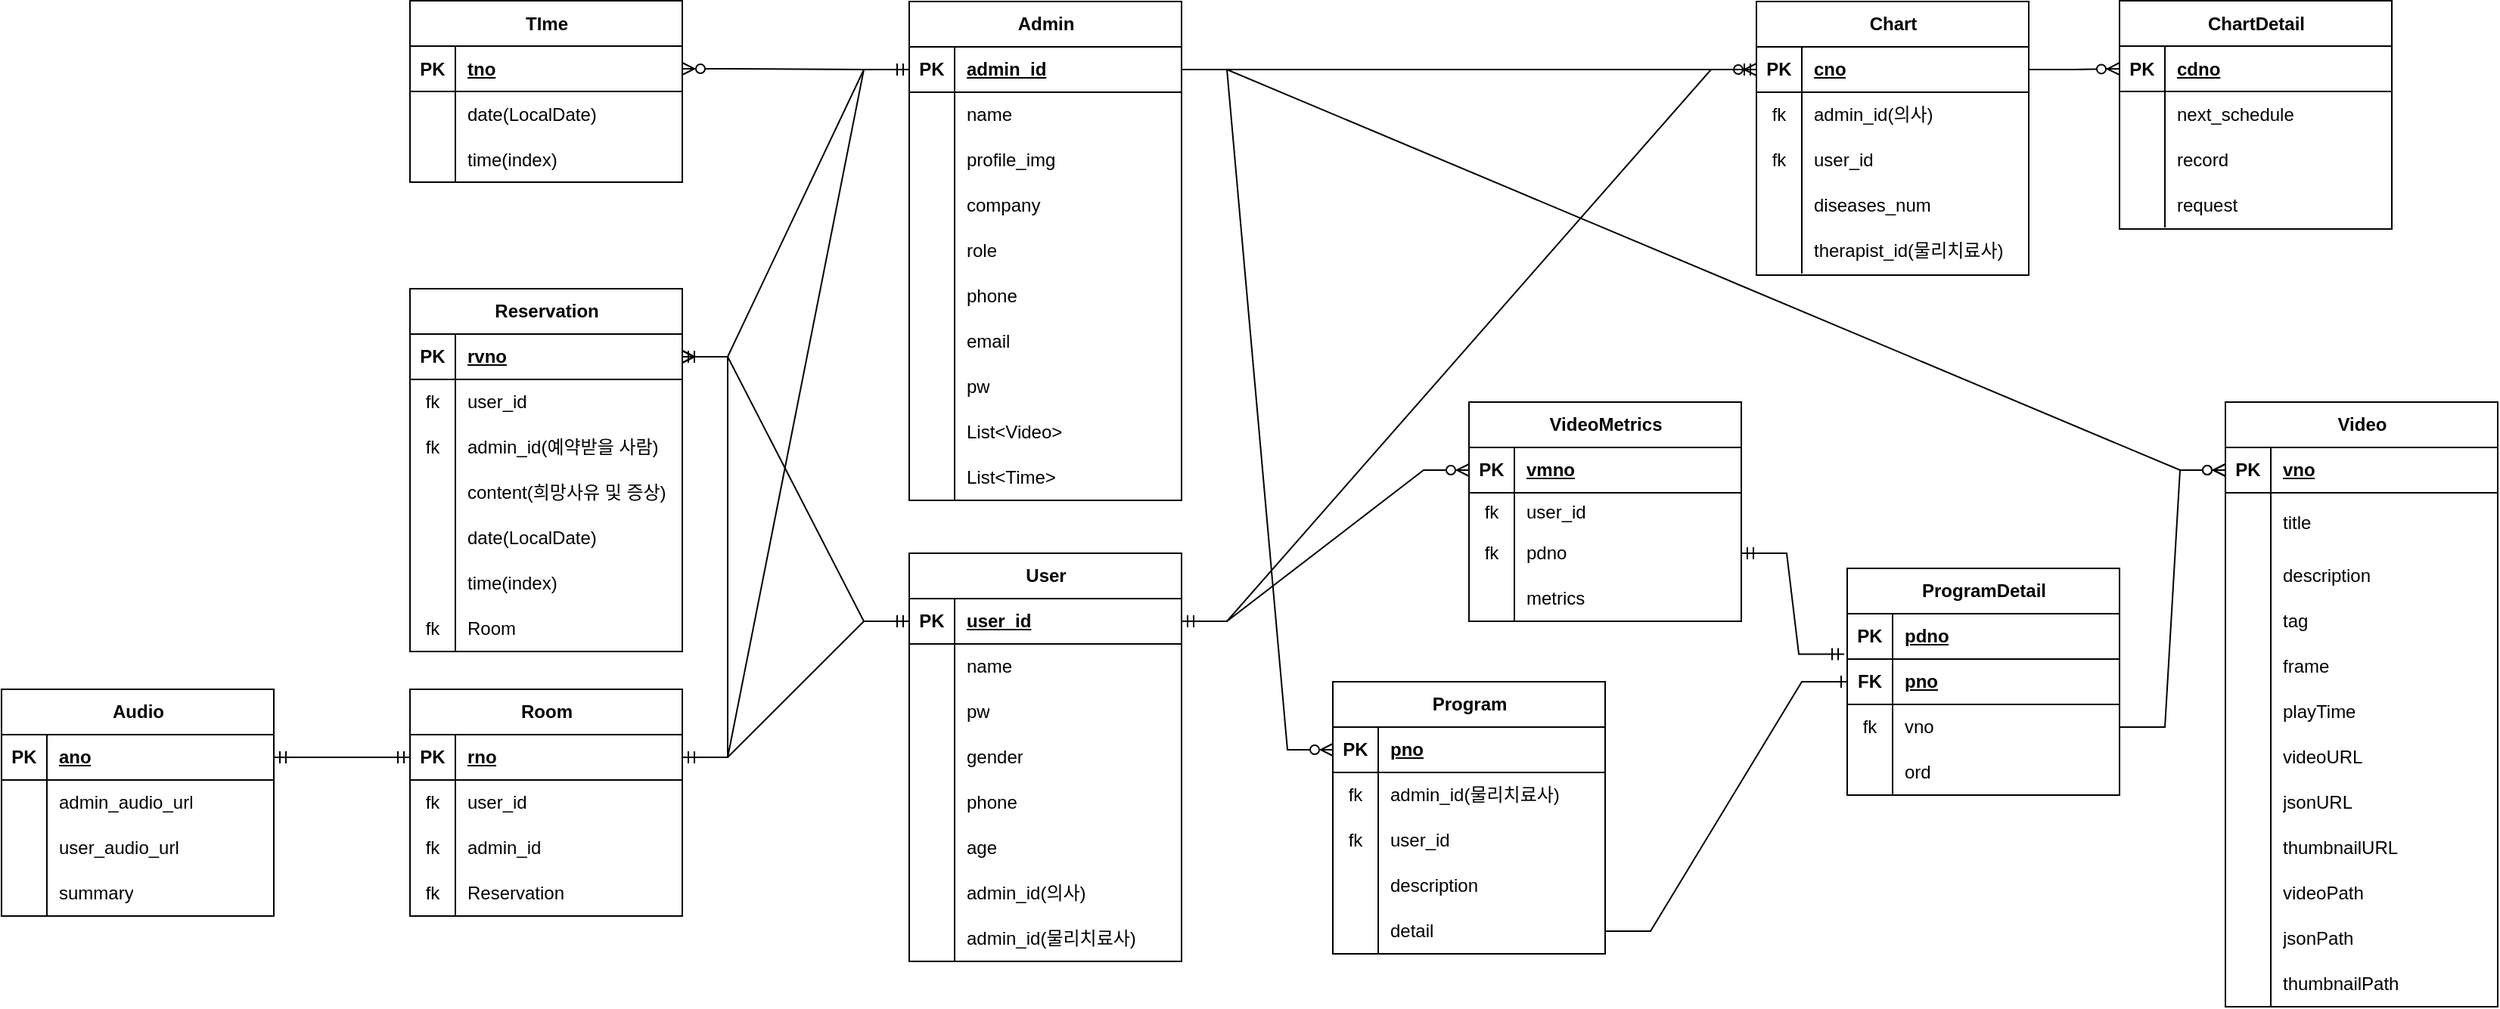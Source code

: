 <mxfile version="22.0.4" type="github">
  <diagram name="Page-1" id="a7904f86-f2b4-8e86-fa97-74104820619b">
    <mxGraphModel dx="2073" dy="1274" grid="1" gridSize="10" guides="1" tooltips="1" connect="1" arrows="1" fold="1" page="1" pageScale="1" pageWidth="1100" pageHeight="850" background="none" math="0" shadow="0">
      <root>
        <mxCell id="0" />
        <mxCell id="1" parent="0" />
        <mxCell id="X9ME6-MHqycabYidzdL4-1" value="Admin" style="shape=table;startSize=30;container=1;collapsible=1;childLayout=tableLayout;fixedRows=1;rowLines=0;fontStyle=1;align=center;resizeLast=1;html=1;" parent="1" vertex="1">
          <mxGeometry x="40" y="-800" width="180" height="330" as="geometry" />
        </mxCell>
        <mxCell id="X9ME6-MHqycabYidzdL4-2" value="" style="shape=tableRow;horizontal=0;startSize=0;swimlaneHead=0;swimlaneBody=0;fillColor=none;collapsible=0;dropTarget=0;points=[[0,0.5],[1,0.5]];portConstraint=eastwest;top=0;left=0;right=0;bottom=1;" parent="X9ME6-MHqycabYidzdL4-1" vertex="1">
          <mxGeometry y="30" width="180" height="30" as="geometry" />
        </mxCell>
        <mxCell id="X9ME6-MHqycabYidzdL4-3" value="PK" style="shape=partialRectangle;connectable=0;fillColor=none;top=0;left=0;bottom=0;right=0;fontStyle=1;overflow=hidden;whiteSpace=wrap;html=1;" parent="X9ME6-MHqycabYidzdL4-2" vertex="1">
          <mxGeometry width="30" height="30" as="geometry">
            <mxRectangle width="30" height="30" as="alternateBounds" />
          </mxGeometry>
        </mxCell>
        <mxCell id="X9ME6-MHqycabYidzdL4-4" value="admin_id" style="shape=partialRectangle;connectable=0;fillColor=none;top=0;left=0;bottom=0;right=0;align=left;spacingLeft=6;fontStyle=5;overflow=hidden;whiteSpace=wrap;html=1;" parent="X9ME6-MHqycabYidzdL4-2" vertex="1">
          <mxGeometry x="30" width="150" height="30" as="geometry">
            <mxRectangle width="150" height="30" as="alternateBounds" />
          </mxGeometry>
        </mxCell>
        <mxCell id="X9ME6-MHqycabYidzdL4-5" value="" style="shape=tableRow;horizontal=0;startSize=0;swimlaneHead=0;swimlaneBody=0;fillColor=none;collapsible=0;dropTarget=0;points=[[0,0.5],[1,0.5]];portConstraint=eastwest;top=0;left=0;right=0;bottom=0;" parent="X9ME6-MHqycabYidzdL4-1" vertex="1">
          <mxGeometry y="60" width="180" height="30" as="geometry" />
        </mxCell>
        <mxCell id="X9ME6-MHqycabYidzdL4-6" value="" style="shape=partialRectangle;connectable=0;fillColor=none;top=0;left=0;bottom=0;right=0;editable=1;overflow=hidden;whiteSpace=wrap;html=1;" parent="X9ME6-MHqycabYidzdL4-5" vertex="1">
          <mxGeometry width="30" height="30" as="geometry">
            <mxRectangle width="30" height="30" as="alternateBounds" />
          </mxGeometry>
        </mxCell>
        <mxCell id="X9ME6-MHqycabYidzdL4-7" value="name" style="shape=partialRectangle;connectable=0;fillColor=none;top=0;left=0;bottom=0;right=0;align=left;spacingLeft=6;overflow=hidden;whiteSpace=wrap;html=1;" parent="X9ME6-MHqycabYidzdL4-5" vertex="1">
          <mxGeometry x="30" width="150" height="30" as="geometry">
            <mxRectangle width="150" height="30" as="alternateBounds" />
          </mxGeometry>
        </mxCell>
        <mxCell id="X9ME6-MHqycabYidzdL4-8" value="" style="shape=tableRow;horizontal=0;startSize=0;swimlaneHead=0;swimlaneBody=0;fillColor=none;collapsible=0;dropTarget=0;points=[[0,0.5],[1,0.5]];portConstraint=eastwest;top=0;left=0;right=0;bottom=0;" parent="X9ME6-MHqycabYidzdL4-1" vertex="1">
          <mxGeometry y="90" width="180" height="30" as="geometry" />
        </mxCell>
        <mxCell id="X9ME6-MHqycabYidzdL4-9" value="" style="shape=partialRectangle;connectable=0;fillColor=none;top=0;left=0;bottom=0;right=0;editable=1;overflow=hidden;whiteSpace=wrap;html=1;" parent="X9ME6-MHqycabYidzdL4-8" vertex="1">
          <mxGeometry width="30" height="30" as="geometry">
            <mxRectangle width="30" height="30" as="alternateBounds" />
          </mxGeometry>
        </mxCell>
        <mxCell id="X9ME6-MHqycabYidzdL4-10" value="profile_img" style="shape=partialRectangle;connectable=0;fillColor=none;top=0;left=0;bottom=0;right=0;align=left;spacingLeft=6;overflow=hidden;whiteSpace=wrap;html=1;" parent="X9ME6-MHqycabYidzdL4-8" vertex="1">
          <mxGeometry x="30" width="150" height="30" as="geometry">
            <mxRectangle width="150" height="30" as="alternateBounds" />
          </mxGeometry>
        </mxCell>
        <mxCell id="X9ME6-MHqycabYidzdL4-11" value="" style="shape=tableRow;horizontal=0;startSize=0;swimlaneHead=0;swimlaneBody=0;fillColor=none;collapsible=0;dropTarget=0;points=[[0,0.5],[1,0.5]];portConstraint=eastwest;top=0;left=0;right=0;bottom=0;" parent="X9ME6-MHqycabYidzdL4-1" vertex="1">
          <mxGeometry y="120" width="180" height="30" as="geometry" />
        </mxCell>
        <mxCell id="X9ME6-MHqycabYidzdL4-12" value="" style="shape=partialRectangle;connectable=0;fillColor=none;top=0;left=0;bottom=0;right=0;editable=1;overflow=hidden;whiteSpace=wrap;html=1;" parent="X9ME6-MHqycabYidzdL4-11" vertex="1">
          <mxGeometry width="30" height="30" as="geometry">
            <mxRectangle width="30" height="30" as="alternateBounds" />
          </mxGeometry>
        </mxCell>
        <mxCell id="X9ME6-MHqycabYidzdL4-13" value="company" style="shape=partialRectangle;connectable=0;fillColor=none;top=0;left=0;bottom=0;right=0;align=left;spacingLeft=6;overflow=hidden;whiteSpace=wrap;html=1;" parent="X9ME6-MHqycabYidzdL4-11" vertex="1">
          <mxGeometry x="30" width="150" height="30" as="geometry">
            <mxRectangle width="150" height="30" as="alternateBounds" />
          </mxGeometry>
        </mxCell>
        <mxCell id="X9ME6-MHqycabYidzdL4-14" value="" style="shape=tableRow;horizontal=0;startSize=0;swimlaneHead=0;swimlaneBody=0;fillColor=none;collapsible=0;dropTarget=0;points=[[0,0.5],[1,0.5]];portConstraint=eastwest;top=0;left=0;right=0;bottom=0;" parent="X9ME6-MHqycabYidzdL4-1" vertex="1">
          <mxGeometry y="150" width="180" height="30" as="geometry" />
        </mxCell>
        <mxCell id="X9ME6-MHqycabYidzdL4-15" value="" style="shape=partialRectangle;connectable=0;fillColor=none;top=0;left=0;bottom=0;right=0;editable=1;overflow=hidden;whiteSpace=wrap;html=1;" parent="X9ME6-MHqycabYidzdL4-14" vertex="1">
          <mxGeometry width="30" height="30" as="geometry">
            <mxRectangle width="30" height="30" as="alternateBounds" />
          </mxGeometry>
        </mxCell>
        <mxCell id="X9ME6-MHqycabYidzdL4-16" value="role" style="shape=partialRectangle;connectable=0;fillColor=none;top=0;left=0;bottom=0;right=0;align=left;spacingLeft=6;overflow=hidden;whiteSpace=wrap;html=1;" parent="X9ME6-MHqycabYidzdL4-14" vertex="1">
          <mxGeometry x="30" width="150" height="30" as="geometry">
            <mxRectangle width="150" height="30" as="alternateBounds" />
          </mxGeometry>
        </mxCell>
        <mxCell id="X9ME6-MHqycabYidzdL4-17" value="" style="shape=tableRow;horizontal=0;startSize=0;swimlaneHead=0;swimlaneBody=0;fillColor=none;collapsible=0;dropTarget=0;points=[[0,0.5],[1,0.5]];portConstraint=eastwest;top=0;left=0;right=0;bottom=0;" parent="X9ME6-MHqycabYidzdL4-1" vertex="1">
          <mxGeometry y="180" width="180" height="30" as="geometry" />
        </mxCell>
        <mxCell id="X9ME6-MHqycabYidzdL4-18" value="" style="shape=partialRectangle;connectable=0;fillColor=none;top=0;left=0;bottom=0;right=0;editable=1;overflow=hidden;whiteSpace=wrap;html=1;" parent="X9ME6-MHqycabYidzdL4-17" vertex="1">
          <mxGeometry width="30" height="30" as="geometry">
            <mxRectangle width="30" height="30" as="alternateBounds" />
          </mxGeometry>
        </mxCell>
        <mxCell id="X9ME6-MHqycabYidzdL4-19" value="phone" style="shape=partialRectangle;connectable=0;fillColor=none;top=0;left=0;bottom=0;right=0;align=left;spacingLeft=6;overflow=hidden;whiteSpace=wrap;html=1;" parent="X9ME6-MHqycabYidzdL4-17" vertex="1">
          <mxGeometry x="30" width="150" height="30" as="geometry">
            <mxRectangle width="150" height="30" as="alternateBounds" />
          </mxGeometry>
        </mxCell>
        <mxCell id="X9ME6-MHqycabYidzdL4-20" value="" style="shape=tableRow;horizontal=0;startSize=0;swimlaneHead=0;swimlaneBody=0;fillColor=none;collapsible=0;dropTarget=0;points=[[0,0.5],[1,0.5]];portConstraint=eastwest;top=0;left=0;right=0;bottom=0;" parent="X9ME6-MHqycabYidzdL4-1" vertex="1">
          <mxGeometry y="210" width="180" height="30" as="geometry" />
        </mxCell>
        <mxCell id="X9ME6-MHqycabYidzdL4-21" value="" style="shape=partialRectangle;connectable=0;fillColor=none;top=0;left=0;bottom=0;right=0;editable=1;overflow=hidden;whiteSpace=wrap;html=1;" parent="X9ME6-MHqycabYidzdL4-20" vertex="1">
          <mxGeometry width="30" height="30" as="geometry">
            <mxRectangle width="30" height="30" as="alternateBounds" />
          </mxGeometry>
        </mxCell>
        <mxCell id="X9ME6-MHqycabYidzdL4-22" value="email" style="shape=partialRectangle;connectable=0;fillColor=none;top=0;left=0;bottom=0;right=0;align=left;spacingLeft=6;overflow=hidden;whiteSpace=wrap;html=1;" parent="X9ME6-MHqycabYidzdL4-20" vertex="1">
          <mxGeometry x="30" width="150" height="30" as="geometry">
            <mxRectangle width="150" height="30" as="alternateBounds" />
          </mxGeometry>
        </mxCell>
        <mxCell id="X9ME6-MHqycabYidzdL4-26" value="" style="shape=tableRow;horizontal=0;startSize=0;swimlaneHead=0;swimlaneBody=0;fillColor=none;collapsible=0;dropTarget=0;points=[[0,0.5],[1,0.5]];portConstraint=eastwest;top=0;left=0;right=0;bottom=0;" parent="X9ME6-MHqycabYidzdL4-1" vertex="1">
          <mxGeometry y="240" width="180" height="30" as="geometry" />
        </mxCell>
        <mxCell id="X9ME6-MHqycabYidzdL4-27" value="" style="shape=partialRectangle;connectable=0;fillColor=none;top=0;left=0;bottom=0;right=0;editable=1;overflow=hidden;whiteSpace=wrap;html=1;" parent="X9ME6-MHqycabYidzdL4-26" vertex="1">
          <mxGeometry width="30" height="30" as="geometry">
            <mxRectangle width="30" height="30" as="alternateBounds" />
          </mxGeometry>
        </mxCell>
        <mxCell id="X9ME6-MHqycabYidzdL4-28" value="pw" style="shape=partialRectangle;connectable=0;fillColor=none;top=0;left=0;bottom=0;right=0;align=left;spacingLeft=6;overflow=hidden;whiteSpace=wrap;html=1;" parent="X9ME6-MHqycabYidzdL4-26" vertex="1">
          <mxGeometry x="30" width="150" height="30" as="geometry">
            <mxRectangle width="150" height="30" as="alternateBounds" />
          </mxGeometry>
        </mxCell>
        <mxCell id="BEcOIRWsbTSCawvUESnW-16" value="" style="shape=tableRow;horizontal=0;startSize=0;swimlaneHead=0;swimlaneBody=0;fillColor=none;collapsible=0;dropTarget=0;points=[[0,0.5],[1,0.5]];portConstraint=eastwest;top=0;left=0;right=0;bottom=0;" parent="X9ME6-MHqycabYidzdL4-1" vertex="1">
          <mxGeometry y="270" width="180" height="30" as="geometry" />
        </mxCell>
        <mxCell id="BEcOIRWsbTSCawvUESnW-17" value="" style="shape=partialRectangle;connectable=0;fillColor=none;top=0;left=0;bottom=0;right=0;editable=1;overflow=hidden;whiteSpace=wrap;html=1;" parent="BEcOIRWsbTSCawvUESnW-16" vertex="1">
          <mxGeometry width="30" height="30" as="geometry">
            <mxRectangle width="30" height="30" as="alternateBounds" />
          </mxGeometry>
        </mxCell>
        <mxCell id="BEcOIRWsbTSCawvUESnW-18" value="List&amp;lt;Video&amp;gt;" style="shape=partialRectangle;connectable=0;fillColor=none;top=0;left=0;bottom=0;right=0;align=left;spacingLeft=6;overflow=hidden;whiteSpace=wrap;html=1;" parent="BEcOIRWsbTSCawvUESnW-16" vertex="1">
          <mxGeometry x="30" width="150" height="30" as="geometry">
            <mxRectangle width="150" height="30" as="alternateBounds" />
          </mxGeometry>
        </mxCell>
        <mxCell id="nYJo-2wD5YtIEhOgm6Um-1" value="" style="shape=tableRow;horizontal=0;startSize=0;swimlaneHead=0;swimlaneBody=0;fillColor=none;collapsible=0;dropTarget=0;points=[[0,0.5],[1,0.5]];portConstraint=eastwest;top=0;left=0;right=0;bottom=0;" parent="X9ME6-MHqycabYidzdL4-1" vertex="1">
          <mxGeometry y="300" width="180" height="30" as="geometry" />
        </mxCell>
        <mxCell id="nYJo-2wD5YtIEhOgm6Um-2" value="" style="shape=partialRectangle;connectable=0;fillColor=none;top=0;left=0;bottom=0;right=0;editable=1;overflow=hidden;whiteSpace=wrap;html=1;" parent="nYJo-2wD5YtIEhOgm6Um-1" vertex="1">
          <mxGeometry width="30" height="30" as="geometry">
            <mxRectangle width="30" height="30" as="alternateBounds" />
          </mxGeometry>
        </mxCell>
        <mxCell id="nYJo-2wD5YtIEhOgm6Um-3" value="List&amp;lt;Time&amp;gt;" style="shape=partialRectangle;connectable=0;fillColor=none;top=0;left=0;bottom=0;right=0;align=left;spacingLeft=6;overflow=hidden;whiteSpace=wrap;html=1;" parent="nYJo-2wD5YtIEhOgm6Um-1" vertex="1">
          <mxGeometry x="30" width="150" height="30" as="geometry">
            <mxRectangle width="150" height="30" as="alternateBounds" />
          </mxGeometry>
        </mxCell>
        <mxCell id="X9ME6-MHqycabYidzdL4-29" value="User" style="shape=table;startSize=30;container=1;collapsible=1;childLayout=tableLayout;fixedRows=1;rowLines=0;fontStyle=1;align=center;resizeLast=1;html=1;" parent="1" vertex="1">
          <mxGeometry x="40" y="-435" width="180" height="270" as="geometry" />
        </mxCell>
        <mxCell id="X9ME6-MHqycabYidzdL4-30" value="" style="shape=tableRow;horizontal=0;startSize=0;swimlaneHead=0;swimlaneBody=0;fillColor=none;collapsible=0;dropTarget=0;points=[[0,0.5],[1,0.5]];portConstraint=eastwest;top=0;left=0;right=0;bottom=1;" parent="X9ME6-MHqycabYidzdL4-29" vertex="1">
          <mxGeometry y="30" width="180" height="30" as="geometry" />
        </mxCell>
        <mxCell id="X9ME6-MHqycabYidzdL4-31" value="PK" style="shape=partialRectangle;connectable=0;fillColor=none;top=0;left=0;bottom=0;right=0;fontStyle=1;overflow=hidden;whiteSpace=wrap;html=1;" parent="X9ME6-MHqycabYidzdL4-30" vertex="1">
          <mxGeometry width="30" height="30" as="geometry">
            <mxRectangle width="30" height="30" as="alternateBounds" />
          </mxGeometry>
        </mxCell>
        <mxCell id="X9ME6-MHqycabYidzdL4-32" value="user_id" style="shape=partialRectangle;connectable=0;fillColor=none;top=0;left=0;bottom=0;right=0;align=left;spacingLeft=6;fontStyle=5;overflow=hidden;whiteSpace=wrap;html=1;" parent="X9ME6-MHqycabYidzdL4-30" vertex="1">
          <mxGeometry x="30" width="150" height="30" as="geometry">
            <mxRectangle width="150" height="30" as="alternateBounds" />
          </mxGeometry>
        </mxCell>
        <mxCell id="X9ME6-MHqycabYidzdL4-33" value="" style="shape=tableRow;horizontal=0;startSize=0;swimlaneHead=0;swimlaneBody=0;fillColor=none;collapsible=0;dropTarget=0;points=[[0,0.5],[1,0.5]];portConstraint=eastwest;top=0;left=0;right=0;bottom=0;" parent="X9ME6-MHqycabYidzdL4-29" vertex="1">
          <mxGeometry y="60" width="180" height="30" as="geometry" />
        </mxCell>
        <mxCell id="X9ME6-MHqycabYidzdL4-34" value="" style="shape=partialRectangle;connectable=0;fillColor=none;top=0;left=0;bottom=0;right=0;editable=1;overflow=hidden;whiteSpace=wrap;html=1;" parent="X9ME6-MHqycabYidzdL4-33" vertex="1">
          <mxGeometry width="30" height="30" as="geometry">
            <mxRectangle width="30" height="30" as="alternateBounds" />
          </mxGeometry>
        </mxCell>
        <mxCell id="X9ME6-MHqycabYidzdL4-35" value="name" style="shape=partialRectangle;connectable=0;fillColor=none;top=0;left=0;bottom=0;right=0;align=left;spacingLeft=6;overflow=hidden;whiteSpace=wrap;html=1;" parent="X9ME6-MHqycabYidzdL4-33" vertex="1">
          <mxGeometry x="30" width="150" height="30" as="geometry">
            <mxRectangle width="150" height="30" as="alternateBounds" />
          </mxGeometry>
        </mxCell>
        <mxCell id="X9ME6-MHqycabYidzdL4-54" value="" style="shape=tableRow;horizontal=0;startSize=0;swimlaneHead=0;swimlaneBody=0;fillColor=none;collapsible=0;dropTarget=0;points=[[0,0.5],[1,0.5]];portConstraint=eastwest;top=0;left=0;right=0;bottom=0;" parent="X9ME6-MHqycabYidzdL4-29" vertex="1">
          <mxGeometry y="90" width="180" height="30" as="geometry" />
        </mxCell>
        <mxCell id="X9ME6-MHqycabYidzdL4-55" value="" style="shape=partialRectangle;connectable=0;fillColor=none;top=0;left=0;bottom=0;right=0;editable=1;overflow=hidden;whiteSpace=wrap;html=1;" parent="X9ME6-MHqycabYidzdL4-54" vertex="1">
          <mxGeometry width="30" height="30" as="geometry">
            <mxRectangle width="30" height="30" as="alternateBounds" />
          </mxGeometry>
        </mxCell>
        <mxCell id="X9ME6-MHqycabYidzdL4-56" value="pw" style="shape=partialRectangle;connectable=0;fillColor=none;top=0;left=0;bottom=0;right=0;align=left;spacingLeft=6;overflow=hidden;whiteSpace=wrap;html=1;" parent="X9ME6-MHqycabYidzdL4-54" vertex="1">
          <mxGeometry x="30" width="150" height="30" as="geometry">
            <mxRectangle width="150" height="30" as="alternateBounds" />
          </mxGeometry>
        </mxCell>
        <mxCell id="X9ME6-MHqycabYidzdL4-60" value="" style="shape=tableRow;horizontal=0;startSize=0;swimlaneHead=0;swimlaneBody=0;fillColor=none;collapsible=0;dropTarget=0;points=[[0,0.5],[1,0.5]];portConstraint=eastwest;top=0;left=0;right=0;bottom=0;" parent="X9ME6-MHqycabYidzdL4-29" vertex="1">
          <mxGeometry y="120" width="180" height="30" as="geometry" />
        </mxCell>
        <mxCell id="X9ME6-MHqycabYidzdL4-61" value="" style="shape=partialRectangle;connectable=0;fillColor=none;top=0;left=0;bottom=0;right=0;editable=1;overflow=hidden;whiteSpace=wrap;html=1;" parent="X9ME6-MHqycabYidzdL4-60" vertex="1">
          <mxGeometry width="30" height="30" as="geometry">
            <mxRectangle width="30" height="30" as="alternateBounds" />
          </mxGeometry>
        </mxCell>
        <mxCell id="X9ME6-MHqycabYidzdL4-62" value="gender" style="shape=partialRectangle;connectable=0;fillColor=none;top=0;left=0;bottom=0;right=0;align=left;spacingLeft=6;overflow=hidden;whiteSpace=wrap;html=1;" parent="X9ME6-MHqycabYidzdL4-60" vertex="1">
          <mxGeometry x="30" width="150" height="30" as="geometry">
            <mxRectangle width="150" height="30" as="alternateBounds" />
          </mxGeometry>
        </mxCell>
        <mxCell id="X9ME6-MHqycabYidzdL4-45" value="" style="shape=tableRow;horizontal=0;startSize=0;swimlaneHead=0;swimlaneBody=0;fillColor=none;collapsible=0;dropTarget=0;points=[[0,0.5],[1,0.5]];portConstraint=eastwest;top=0;left=0;right=0;bottom=0;" parent="X9ME6-MHqycabYidzdL4-29" vertex="1">
          <mxGeometry y="150" width="180" height="30" as="geometry" />
        </mxCell>
        <mxCell id="X9ME6-MHqycabYidzdL4-46" value="" style="shape=partialRectangle;connectable=0;fillColor=none;top=0;left=0;bottom=0;right=0;editable=1;overflow=hidden;whiteSpace=wrap;html=1;" parent="X9ME6-MHqycabYidzdL4-45" vertex="1">
          <mxGeometry width="30" height="30" as="geometry">
            <mxRectangle width="30" height="30" as="alternateBounds" />
          </mxGeometry>
        </mxCell>
        <mxCell id="X9ME6-MHqycabYidzdL4-47" value="phone" style="shape=partialRectangle;connectable=0;fillColor=none;top=0;left=0;bottom=0;right=0;align=left;spacingLeft=6;overflow=hidden;whiteSpace=wrap;html=1;" parent="X9ME6-MHqycabYidzdL4-45" vertex="1">
          <mxGeometry x="30" width="150" height="30" as="geometry">
            <mxRectangle width="150" height="30" as="alternateBounds" />
          </mxGeometry>
        </mxCell>
        <mxCell id="X9ME6-MHqycabYidzdL4-66" value="" style="shape=tableRow;horizontal=0;startSize=0;swimlaneHead=0;swimlaneBody=0;fillColor=none;collapsible=0;dropTarget=0;points=[[0,0.5],[1,0.5]];portConstraint=eastwest;top=0;left=0;right=0;bottom=0;" parent="X9ME6-MHqycabYidzdL4-29" vertex="1">
          <mxGeometry y="180" width="180" height="30" as="geometry" />
        </mxCell>
        <mxCell id="X9ME6-MHqycabYidzdL4-67" value="" style="shape=partialRectangle;connectable=0;fillColor=none;top=0;left=0;bottom=0;right=0;editable=1;overflow=hidden;whiteSpace=wrap;html=1;" parent="X9ME6-MHqycabYidzdL4-66" vertex="1">
          <mxGeometry width="30" height="30" as="geometry">
            <mxRectangle width="30" height="30" as="alternateBounds" />
          </mxGeometry>
        </mxCell>
        <mxCell id="X9ME6-MHqycabYidzdL4-68" value="age" style="shape=partialRectangle;connectable=0;fillColor=none;top=0;left=0;bottom=0;right=0;align=left;spacingLeft=6;overflow=hidden;whiteSpace=wrap;html=1;" parent="X9ME6-MHqycabYidzdL4-66" vertex="1">
          <mxGeometry x="30" width="150" height="30" as="geometry">
            <mxRectangle width="150" height="30" as="alternateBounds" />
          </mxGeometry>
        </mxCell>
        <mxCell id="X9ME6-MHqycabYidzdL4-220" value="" style="shape=tableRow;horizontal=0;startSize=0;swimlaneHead=0;swimlaneBody=0;fillColor=none;collapsible=0;dropTarget=0;points=[[0,0.5],[1,0.5]];portConstraint=eastwest;top=0;left=0;right=0;bottom=0;" parent="X9ME6-MHqycabYidzdL4-29" vertex="1">
          <mxGeometry y="210" width="180" height="30" as="geometry" />
        </mxCell>
        <mxCell id="X9ME6-MHqycabYidzdL4-221" value="" style="shape=partialRectangle;connectable=0;fillColor=none;top=0;left=0;bottom=0;right=0;editable=1;overflow=hidden;whiteSpace=wrap;html=1;" parent="X9ME6-MHqycabYidzdL4-220" vertex="1">
          <mxGeometry width="30" height="30" as="geometry">
            <mxRectangle width="30" height="30" as="alternateBounds" />
          </mxGeometry>
        </mxCell>
        <mxCell id="X9ME6-MHqycabYidzdL4-222" value="admin_id(의사)" style="shape=partialRectangle;connectable=0;fillColor=none;top=0;left=0;bottom=0;right=0;align=left;spacingLeft=6;overflow=hidden;whiteSpace=wrap;html=1;" parent="X9ME6-MHqycabYidzdL4-220" vertex="1">
          <mxGeometry x="30" width="150" height="30" as="geometry">
            <mxRectangle width="150" height="30" as="alternateBounds" />
          </mxGeometry>
        </mxCell>
        <mxCell id="X9ME6-MHqycabYidzdL4-223" value="" style="shape=tableRow;horizontal=0;startSize=0;swimlaneHead=0;swimlaneBody=0;fillColor=none;collapsible=0;dropTarget=0;points=[[0,0.5],[1,0.5]];portConstraint=eastwest;top=0;left=0;right=0;bottom=0;" parent="X9ME6-MHqycabYidzdL4-29" vertex="1">
          <mxGeometry y="240" width="180" height="30" as="geometry" />
        </mxCell>
        <mxCell id="X9ME6-MHqycabYidzdL4-224" value="" style="shape=partialRectangle;connectable=0;fillColor=none;top=0;left=0;bottom=0;right=0;editable=1;overflow=hidden;whiteSpace=wrap;html=1;" parent="X9ME6-MHqycabYidzdL4-223" vertex="1">
          <mxGeometry width="30" height="30" as="geometry">
            <mxRectangle width="30" height="30" as="alternateBounds" />
          </mxGeometry>
        </mxCell>
        <mxCell id="X9ME6-MHqycabYidzdL4-225" value="admin_id(물리치료사)" style="shape=partialRectangle;connectable=0;fillColor=none;top=0;left=0;bottom=0;right=0;align=left;spacingLeft=6;overflow=hidden;whiteSpace=wrap;html=1;" parent="X9ME6-MHqycabYidzdL4-223" vertex="1">
          <mxGeometry x="30" width="150" height="30" as="geometry">
            <mxRectangle width="150" height="30" as="alternateBounds" />
          </mxGeometry>
        </mxCell>
        <mxCell id="X9ME6-MHqycabYidzdL4-69" value="Chart" style="shape=table;startSize=30;container=1;collapsible=1;childLayout=tableLayout;fixedRows=1;rowLines=0;fontStyle=1;align=center;resizeLast=1;html=1;" parent="1" vertex="1">
          <mxGeometry x="600" y="-800" width="180" height="181" as="geometry" />
        </mxCell>
        <mxCell id="X9ME6-MHqycabYidzdL4-70" value="" style="shape=tableRow;horizontal=0;startSize=0;swimlaneHead=0;swimlaneBody=0;fillColor=none;collapsible=0;dropTarget=0;points=[[0,0.5],[1,0.5]];portConstraint=eastwest;top=0;left=0;right=0;bottom=1;" parent="X9ME6-MHqycabYidzdL4-69" vertex="1">
          <mxGeometry y="30" width="180" height="30" as="geometry" />
        </mxCell>
        <mxCell id="X9ME6-MHqycabYidzdL4-71" value="PK" style="shape=partialRectangle;connectable=0;fillColor=none;top=0;left=0;bottom=0;right=0;fontStyle=1;overflow=hidden;whiteSpace=wrap;html=1;" parent="X9ME6-MHqycabYidzdL4-70" vertex="1">
          <mxGeometry width="30" height="30" as="geometry">
            <mxRectangle width="30" height="30" as="alternateBounds" />
          </mxGeometry>
        </mxCell>
        <mxCell id="X9ME6-MHqycabYidzdL4-72" value="cno" style="shape=partialRectangle;connectable=0;fillColor=none;top=0;left=0;bottom=0;right=0;align=left;spacingLeft=6;fontStyle=5;overflow=hidden;whiteSpace=wrap;html=1;" parent="X9ME6-MHqycabYidzdL4-70" vertex="1">
          <mxGeometry x="30" width="150" height="30" as="geometry">
            <mxRectangle width="150" height="30" as="alternateBounds" />
          </mxGeometry>
        </mxCell>
        <mxCell id="X9ME6-MHqycabYidzdL4-73" value="" style="shape=tableRow;horizontal=0;startSize=0;swimlaneHead=0;swimlaneBody=0;fillColor=none;collapsible=0;dropTarget=0;points=[[0,0.5],[1,0.5]];portConstraint=eastwest;top=0;left=0;right=0;bottom=0;" parent="X9ME6-MHqycabYidzdL4-69" vertex="1">
          <mxGeometry y="60" width="180" height="30" as="geometry" />
        </mxCell>
        <mxCell id="X9ME6-MHqycabYidzdL4-74" value="fk" style="shape=partialRectangle;connectable=0;fillColor=none;top=0;left=0;bottom=0;right=0;editable=1;overflow=hidden;whiteSpace=wrap;html=1;" parent="X9ME6-MHqycabYidzdL4-73" vertex="1">
          <mxGeometry width="30" height="30" as="geometry">
            <mxRectangle width="30" height="30" as="alternateBounds" />
          </mxGeometry>
        </mxCell>
        <mxCell id="X9ME6-MHqycabYidzdL4-75" value="admin_id(의사)" style="shape=partialRectangle;connectable=0;fillColor=none;top=0;left=0;bottom=0;right=0;align=left;spacingLeft=6;overflow=hidden;whiteSpace=wrap;html=1;" parent="X9ME6-MHqycabYidzdL4-73" vertex="1">
          <mxGeometry x="30" width="150" height="30" as="geometry">
            <mxRectangle width="150" height="30" as="alternateBounds" />
          </mxGeometry>
        </mxCell>
        <mxCell id="X9ME6-MHqycabYidzdL4-76" value="" style="shape=tableRow;horizontal=0;startSize=0;swimlaneHead=0;swimlaneBody=0;fillColor=none;collapsible=0;dropTarget=0;points=[[0,0.5],[1,0.5]];portConstraint=eastwest;top=0;left=0;right=0;bottom=0;" parent="X9ME6-MHqycabYidzdL4-69" vertex="1">
          <mxGeometry y="90" width="180" height="30" as="geometry" />
        </mxCell>
        <mxCell id="X9ME6-MHqycabYidzdL4-77" value="fk" style="shape=partialRectangle;connectable=0;fillColor=none;top=0;left=0;bottom=0;right=0;editable=1;overflow=hidden;whiteSpace=wrap;html=1;" parent="X9ME6-MHqycabYidzdL4-76" vertex="1">
          <mxGeometry width="30" height="30" as="geometry">
            <mxRectangle width="30" height="30" as="alternateBounds" />
          </mxGeometry>
        </mxCell>
        <mxCell id="X9ME6-MHqycabYidzdL4-78" value="user_id" style="shape=partialRectangle;connectable=0;fillColor=none;top=0;left=0;bottom=0;right=0;align=left;spacingLeft=6;overflow=hidden;whiteSpace=wrap;html=1;" parent="X9ME6-MHqycabYidzdL4-76" vertex="1">
          <mxGeometry x="30" width="150" height="30" as="geometry">
            <mxRectangle width="150" height="30" as="alternateBounds" />
          </mxGeometry>
        </mxCell>
        <mxCell id="X9ME6-MHqycabYidzdL4-134" value="" style="shape=tableRow;horizontal=0;startSize=0;swimlaneHead=0;swimlaneBody=0;fillColor=none;collapsible=0;dropTarget=0;points=[[0,0.5],[1,0.5]];portConstraint=eastwest;top=0;left=0;right=0;bottom=0;" parent="X9ME6-MHqycabYidzdL4-69" vertex="1">
          <mxGeometry y="120" width="180" height="30" as="geometry" />
        </mxCell>
        <mxCell id="X9ME6-MHqycabYidzdL4-135" value="" style="shape=partialRectangle;connectable=0;fillColor=none;top=0;left=0;bottom=0;right=0;editable=1;overflow=hidden;whiteSpace=wrap;html=1;" parent="X9ME6-MHqycabYidzdL4-134" vertex="1">
          <mxGeometry width="30" height="30" as="geometry">
            <mxRectangle width="30" height="30" as="alternateBounds" />
          </mxGeometry>
        </mxCell>
        <mxCell id="X9ME6-MHqycabYidzdL4-136" value="diseases_num" style="shape=partialRectangle;connectable=0;fillColor=none;top=0;left=0;bottom=0;right=0;align=left;spacingLeft=6;overflow=hidden;whiteSpace=wrap;html=1;" parent="X9ME6-MHqycabYidzdL4-134" vertex="1">
          <mxGeometry x="30" width="150" height="30" as="geometry">
            <mxRectangle width="150" height="30" as="alternateBounds" />
          </mxGeometry>
        </mxCell>
        <mxCell id="X9ME6-MHqycabYidzdL4-94" value="" style="shape=tableRow;horizontal=0;startSize=0;swimlaneHead=0;swimlaneBody=0;fillColor=none;collapsible=0;dropTarget=0;points=[[0,0.5],[1,0.5]];portConstraint=eastwest;top=0;left=0;right=0;bottom=0;" parent="X9ME6-MHqycabYidzdL4-69" vertex="1">
          <mxGeometry y="150" width="180" height="30" as="geometry" />
        </mxCell>
        <mxCell id="X9ME6-MHqycabYidzdL4-95" value="" style="shape=partialRectangle;connectable=0;fillColor=none;top=0;left=0;bottom=0;right=0;editable=1;overflow=hidden;whiteSpace=wrap;html=1;" parent="X9ME6-MHqycabYidzdL4-94" vertex="1">
          <mxGeometry width="30" height="30" as="geometry">
            <mxRectangle width="30" height="30" as="alternateBounds" />
          </mxGeometry>
        </mxCell>
        <mxCell id="X9ME6-MHqycabYidzdL4-96" value="therapist_id(물리치료사)" style="shape=partialRectangle;connectable=0;fillColor=none;top=0;left=0;bottom=0;right=0;align=left;spacingLeft=6;overflow=hidden;whiteSpace=wrap;html=1;" parent="X9ME6-MHqycabYidzdL4-94" vertex="1">
          <mxGeometry x="30" width="150" height="30" as="geometry">
            <mxRectangle width="150" height="30" as="alternateBounds" />
          </mxGeometry>
        </mxCell>
        <mxCell id="X9ME6-MHqycabYidzdL4-99" value="" style="edgeStyle=entityRelationEdgeStyle;fontSize=12;html=1;endArrow=ERzeroToMany;endFill=1;rounded=0;entryX=0;entryY=0.5;entryDx=0;entryDy=0;" parent="1" source="X9ME6-MHqycabYidzdL4-2" target="X9ME6-MHqycabYidzdL4-70" edge="1">
          <mxGeometry width="100" height="100" relative="1" as="geometry">
            <mxPoint x="280" y="-430" as="sourcePoint" />
            <mxPoint x="380" y="-530" as="targetPoint" />
          </mxGeometry>
        </mxCell>
        <mxCell id="X9ME6-MHqycabYidzdL4-101" value="" style="edgeStyle=entityRelationEdgeStyle;fontSize=12;html=1;endArrow=ERmandOne;startArrow=ERmandOne;rounded=0;entryX=0;entryY=0.5;entryDx=0;entryDy=0;" parent="1" source="X9ME6-MHqycabYidzdL4-30" target="X9ME6-MHqycabYidzdL4-70" edge="1">
          <mxGeometry width="100" height="100" relative="1" as="geometry">
            <mxPoint x="280" y="-300" as="sourcePoint" />
            <mxPoint x="380" y="-400" as="targetPoint" />
          </mxGeometry>
        </mxCell>
        <mxCell id="X9ME6-MHqycabYidzdL4-102" value="ChartDetail" style="shape=table;startSize=30;container=1;collapsible=1;childLayout=tableLayout;fixedRows=1;rowLines=0;fontStyle=1;align=center;resizeLast=1;html=1;" parent="1" vertex="1">
          <mxGeometry x="840" y="-800.5" width="180" height="151" as="geometry" />
        </mxCell>
        <mxCell id="X9ME6-MHqycabYidzdL4-103" value="" style="shape=tableRow;horizontal=0;startSize=0;swimlaneHead=0;swimlaneBody=0;fillColor=none;collapsible=0;dropTarget=0;points=[[0,0.5],[1,0.5]];portConstraint=eastwest;top=0;left=0;right=0;bottom=1;" parent="X9ME6-MHqycabYidzdL4-102" vertex="1">
          <mxGeometry y="30" width="180" height="30" as="geometry" />
        </mxCell>
        <mxCell id="X9ME6-MHqycabYidzdL4-104" value="PK" style="shape=partialRectangle;connectable=0;fillColor=none;top=0;left=0;bottom=0;right=0;fontStyle=1;overflow=hidden;whiteSpace=wrap;html=1;" parent="X9ME6-MHqycabYidzdL4-103" vertex="1">
          <mxGeometry width="30" height="30" as="geometry">
            <mxRectangle width="30" height="30" as="alternateBounds" />
          </mxGeometry>
        </mxCell>
        <mxCell id="X9ME6-MHqycabYidzdL4-105" value="cdno" style="shape=partialRectangle;connectable=0;fillColor=none;top=0;left=0;bottom=0;right=0;align=left;spacingLeft=6;fontStyle=5;overflow=hidden;whiteSpace=wrap;html=1;" parent="X9ME6-MHqycabYidzdL4-103" vertex="1">
          <mxGeometry x="30" width="150" height="30" as="geometry">
            <mxRectangle width="150" height="30" as="alternateBounds" />
          </mxGeometry>
        </mxCell>
        <mxCell id="X9ME6-MHqycabYidzdL4-115" value="" style="shape=tableRow;horizontal=0;startSize=0;swimlaneHead=0;swimlaneBody=0;fillColor=none;collapsible=0;dropTarget=0;points=[[0,0.5],[1,0.5]];portConstraint=eastwest;top=0;left=0;right=0;bottom=0;" parent="X9ME6-MHqycabYidzdL4-102" vertex="1">
          <mxGeometry y="60" width="180" height="30" as="geometry" />
        </mxCell>
        <mxCell id="X9ME6-MHqycabYidzdL4-116" value="" style="shape=partialRectangle;connectable=0;fillColor=none;top=0;left=0;bottom=0;right=0;editable=1;overflow=hidden;whiteSpace=wrap;html=1;" parent="X9ME6-MHqycabYidzdL4-115" vertex="1">
          <mxGeometry width="30" height="30" as="geometry">
            <mxRectangle width="30" height="30" as="alternateBounds" />
          </mxGeometry>
        </mxCell>
        <mxCell id="X9ME6-MHqycabYidzdL4-117" value="next_schedule" style="shape=partialRectangle;connectable=0;fillColor=none;top=0;left=0;bottom=0;right=0;align=left;spacingLeft=6;overflow=hidden;whiteSpace=wrap;html=1;" parent="X9ME6-MHqycabYidzdL4-115" vertex="1">
          <mxGeometry x="30" width="150" height="30" as="geometry">
            <mxRectangle width="150" height="30" as="alternateBounds" />
          </mxGeometry>
        </mxCell>
        <mxCell id="X9ME6-MHqycabYidzdL4-118" value="" style="shape=tableRow;horizontal=0;startSize=0;swimlaneHead=0;swimlaneBody=0;fillColor=none;collapsible=0;dropTarget=0;points=[[0,0.5],[1,0.5]];portConstraint=eastwest;top=0;left=0;right=0;bottom=0;" parent="X9ME6-MHqycabYidzdL4-102" vertex="1">
          <mxGeometry y="90" width="180" height="30" as="geometry" />
        </mxCell>
        <mxCell id="X9ME6-MHqycabYidzdL4-119" value="" style="shape=partialRectangle;connectable=0;fillColor=none;top=0;left=0;bottom=0;right=0;editable=1;overflow=hidden;whiteSpace=wrap;html=1;" parent="X9ME6-MHqycabYidzdL4-118" vertex="1">
          <mxGeometry width="30" height="30" as="geometry">
            <mxRectangle width="30" height="30" as="alternateBounds" />
          </mxGeometry>
        </mxCell>
        <mxCell id="X9ME6-MHqycabYidzdL4-120" value="record" style="shape=partialRectangle;connectable=0;fillColor=none;top=0;left=0;bottom=0;right=0;align=left;spacingLeft=6;overflow=hidden;whiteSpace=wrap;html=1;" parent="X9ME6-MHqycabYidzdL4-118" vertex="1">
          <mxGeometry x="30" width="150" height="30" as="geometry">
            <mxRectangle width="150" height="30" as="alternateBounds" />
          </mxGeometry>
        </mxCell>
        <mxCell id="X9ME6-MHqycabYidzdL4-121" value="" style="shape=tableRow;horizontal=0;startSize=0;swimlaneHead=0;swimlaneBody=0;fillColor=none;collapsible=0;dropTarget=0;points=[[0,0.5],[1,0.5]];portConstraint=eastwest;top=0;left=0;right=0;bottom=0;" parent="X9ME6-MHqycabYidzdL4-102" vertex="1">
          <mxGeometry y="120" width="180" height="30" as="geometry" />
        </mxCell>
        <mxCell id="X9ME6-MHqycabYidzdL4-122" value="" style="shape=partialRectangle;connectable=0;fillColor=none;top=0;left=0;bottom=0;right=0;editable=1;overflow=hidden;whiteSpace=wrap;html=1;" parent="X9ME6-MHqycabYidzdL4-121" vertex="1">
          <mxGeometry width="30" height="30" as="geometry">
            <mxRectangle width="30" height="30" as="alternateBounds" />
          </mxGeometry>
        </mxCell>
        <mxCell id="X9ME6-MHqycabYidzdL4-123" value="request" style="shape=partialRectangle;connectable=0;fillColor=none;top=0;left=0;bottom=0;right=0;align=left;spacingLeft=6;overflow=hidden;whiteSpace=wrap;html=1;" parent="X9ME6-MHqycabYidzdL4-121" vertex="1">
          <mxGeometry x="30" width="150" height="30" as="geometry">
            <mxRectangle width="150" height="30" as="alternateBounds" />
          </mxGeometry>
        </mxCell>
        <mxCell id="X9ME6-MHqycabYidzdL4-128" value="" style="edgeStyle=entityRelationEdgeStyle;fontSize=12;html=1;endArrow=ERzeroToMany;endFill=1;rounded=0;entryX=0;entryY=0.5;entryDx=0;entryDy=0;" parent="1" source="X9ME6-MHqycabYidzdL4-70" target="X9ME6-MHqycabYidzdL4-103" edge="1">
          <mxGeometry width="100" height="100" relative="1" as="geometry">
            <mxPoint x="760" y="-635" as="sourcePoint" />
            <mxPoint x="850" y="-730.0" as="targetPoint" />
          </mxGeometry>
        </mxCell>
        <mxCell id="X9ME6-MHqycabYidzdL4-143" value="Program" style="shape=table;startSize=30;container=1;collapsible=1;childLayout=tableLayout;fixedRows=1;rowLines=0;fontStyle=1;align=center;resizeLast=1;html=1;" parent="1" vertex="1">
          <mxGeometry x="320" y="-350" width="180" height="180" as="geometry" />
        </mxCell>
        <mxCell id="X9ME6-MHqycabYidzdL4-144" value="" style="shape=tableRow;horizontal=0;startSize=0;swimlaneHead=0;swimlaneBody=0;fillColor=none;collapsible=0;dropTarget=0;points=[[0,0.5],[1,0.5]];portConstraint=eastwest;top=0;left=0;right=0;bottom=1;" parent="X9ME6-MHqycabYidzdL4-143" vertex="1">
          <mxGeometry y="30" width="180" height="30" as="geometry" />
        </mxCell>
        <mxCell id="X9ME6-MHqycabYidzdL4-145" value="PK" style="shape=partialRectangle;connectable=0;fillColor=none;top=0;left=0;bottom=0;right=0;fontStyle=1;overflow=hidden;whiteSpace=wrap;html=1;" parent="X9ME6-MHqycabYidzdL4-144" vertex="1">
          <mxGeometry width="30" height="30" as="geometry">
            <mxRectangle width="30" height="30" as="alternateBounds" />
          </mxGeometry>
        </mxCell>
        <mxCell id="X9ME6-MHqycabYidzdL4-146" value="pno" style="shape=partialRectangle;connectable=0;fillColor=none;top=0;left=0;bottom=0;right=0;align=left;spacingLeft=6;fontStyle=5;overflow=hidden;whiteSpace=wrap;html=1;" parent="X9ME6-MHqycabYidzdL4-144" vertex="1">
          <mxGeometry x="30" width="150" height="30" as="geometry">
            <mxRectangle width="150" height="30" as="alternateBounds" />
          </mxGeometry>
        </mxCell>
        <mxCell id="X9ME6-MHqycabYidzdL4-147" value="" style="shape=tableRow;horizontal=0;startSize=0;swimlaneHead=0;swimlaneBody=0;fillColor=none;collapsible=0;dropTarget=0;points=[[0,0.5],[1,0.5]];portConstraint=eastwest;top=0;left=0;right=0;bottom=0;" parent="X9ME6-MHqycabYidzdL4-143" vertex="1">
          <mxGeometry y="60" width="180" height="30" as="geometry" />
        </mxCell>
        <mxCell id="X9ME6-MHqycabYidzdL4-148" value="fk" style="shape=partialRectangle;connectable=0;fillColor=none;top=0;left=0;bottom=0;right=0;editable=1;overflow=hidden;whiteSpace=wrap;html=1;" parent="X9ME6-MHqycabYidzdL4-147" vertex="1">
          <mxGeometry width="30" height="30" as="geometry">
            <mxRectangle width="30" height="30" as="alternateBounds" />
          </mxGeometry>
        </mxCell>
        <mxCell id="X9ME6-MHqycabYidzdL4-149" value="admin_id(물리치료사)" style="shape=partialRectangle;connectable=0;fillColor=none;top=0;left=0;bottom=0;right=0;align=left;spacingLeft=6;overflow=hidden;whiteSpace=wrap;html=1;" parent="X9ME6-MHqycabYidzdL4-147" vertex="1">
          <mxGeometry x="30" width="150" height="30" as="geometry">
            <mxRectangle width="150" height="30" as="alternateBounds" />
          </mxGeometry>
        </mxCell>
        <mxCell id="X9ME6-MHqycabYidzdL4-150" value="" style="shape=tableRow;horizontal=0;startSize=0;swimlaneHead=0;swimlaneBody=0;fillColor=none;collapsible=0;dropTarget=0;points=[[0,0.5],[1,0.5]];portConstraint=eastwest;top=0;left=0;right=0;bottom=0;" parent="X9ME6-MHqycabYidzdL4-143" vertex="1">
          <mxGeometry y="90" width="180" height="30" as="geometry" />
        </mxCell>
        <mxCell id="X9ME6-MHqycabYidzdL4-151" value="fk" style="shape=partialRectangle;connectable=0;fillColor=none;top=0;left=0;bottom=0;right=0;editable=1;overflow=hidden;whiteSpace=wrap;html=1;" parent="X9ME6-MHqycabYidzdL4-150" vertex="1">
          <mxGeometry width="30" height="30" as="geometry">
            <mxRectangle width="30" height="30" as="alternateBounds" />
          </mxGeometry>
        </mxCell>
        <mxCell id="X9ME6-MHqycabYidzdL4-152" value="user_id" style="shape=partialRectangle;connectable=0;fillColor=none;top=0;left=0;bottom=0;right=0;align=left;spacingLeft=6;overflow=hidden;whiteSpace=wrap;html=1;" parent="X9ME6-MHqycabYidzdL4-150" vertex="1">
          <mxGeometry x="30" width="150" height="30" as="geometry">
            <mxRectangle width="150" height="30" as="alternateBounds" />
          </mxGeometry>
        </mxCell>
        <mxCell id="X9ME6-MHqycabYidzdL4-153" value="" style="shape=tableRow;horizontal=0;startSize=0;swimlaneHead=0;swimlaneBody=0;fillColor=none;collapsible=0;dropTarget=0;points=[[0,0.5],[1,0.5]];portConstraint=eastwest;top=0;left=0;right=0;bottom=0;" parent="X9ME6-MHqycabYidzdL4-143" vertex="1">
          <mxGeometry y="120" width="180" height="30" as="geometry" />
        </mxCell>
        <mxCell id="X9ME6-MHqycabYidzdL4-154" value="" style="shape=partialRectangle;connectable=0;fillColor=none;top=0;left=0;bottom=0;right=0;editable=1;overflow=hidden;whiteSpace=wrap;html=1;" parent="X9ME6-MHqycabYidzdL4-153" vertex="1">
          <mxGeometry width="30" height="30" as="geometry">
            <mxRectangle width="30" height="30" as="alternateBounds" />
          </mxGeometry>
        </mxCell>
        <mxCell id="X9ME6-MHqycabYidzdL4-155" value="description" style="shape=partialRectangle;connectable=0;fillColor=none;top=0;left=0;bottom=0;right=0;align=left;spacingLeft=6;overflow=hidden;whiteSpace=wrap;html=1;" parent="X9ME6-MHqycabYidzdL4-153" vertex="1">
          <mxGeometry x="30" width="150" height="30" as="geometry">
            <mxRectangle width="150" height="30" as="alternateBounds" />
          </mxGeometry>
        </mxCell>
        <mxCell id="X9ME6-MHqycabYidzdL4-156" value="" style="shape=tableRow;horizontal=0;startSize=0;swimlaneHead=0;swimlaneBody=0;fillColor=none;collapsible=0;dropTarget=0;points=[[0,0.5],[1,0.5]];portConstraint=eastwest;top=0;left=0;right=0;bottom=0;" parent="X9ME6-MHqycabYidzdL4-143" vertex="1">
          <mxGeometry y="150" width="180" height="30" as="geometry" />
        </mxCell>
        <mxCell id="X9ME6-MHqycabYidzdL4-157" value="" style="shape=partialRectangle;connectable=0;fillColor=none;top=0;left=0;bottom=0;right=0;editable=1;overflow=hidden;whiteSpace=wrap;html=1;" parent="X9ME6-MHqycabYidzdL4-156" vertex="1">
          <mxGeometry width="30" height="30" as="geometry">
            <mxRectangle width="30" height="30" as="alternateBounds" />
          </mxGeometry>
        </mxCell>
        <mxCell id="X9ME6-MHqycabYidzdL4-158" value="detail" style="shape=partialRectangle;connectable=0;fillColor=none;top=0;left=0;bottom=0;right=0;align=left;spacingLeft=6;overflow=hidden;whiteSpace=wrap;html=1;" parent="X9ME6-MHqycabYidzdL4-156" vertex="1">
          <mxGeometry x="30" width="150" height="30" as="geometry">
            <mxRectangle width="150" height="30" as="alternateBounds" />
          </mxGeometry>
        </mxCell>
        <mxCell id="X9ME6-MHqycabYidzdL4-159" value="" style="edgeStyle=entityRelationEdgeStyle;fontSize=12;html=1;endArrow=ERzeroToMany;endFill=1;rounded=0;entryX=0;entryY=0.5;entryDx=0;entryDy=0;exitX=1;exitY=0.5;exitDx=0;exitDy=0;" parent="1" source="X9ME6-MHqycabYidzdL4-2" target="X9ME6-MHqycabYidzdL4-144" edge="1">
          <mxGeometry width="100" height="100" relative="1" as="geometry">
            <mxPoint x="300" y="-630" as="sourcePoint" />
            <mxPoint x="400" y="-730" as="targetPoint" />
            <Array as="points">
              <mxPoint x="370" y="-660" />
            </Array>
          </mxGeometry>
        </mxCell>
        <mxCell id="X9ME6-MHqycabYidzdL4-160" value="ProgramDetail" style="shape=table;startSize=30;container=1;collapsible=1;childLayout=tableLayout;fixedRows=1;rowLines=0;fontStyle=1;align=center;resizeLast=1;html=1;" parent="1" vertex="1">
          <mxGeometry x="660" y="-425" width="180" height="150" as="geometry" />
        </mxCell>
        <mxCell id="X9ME6-MHqycabYidzdL4-173" value="" style="shape=tableRow;horizontal=0;startSize=0;swimlaneHead=0;swimlaneBody=0;fillColor=none;collapsible=0;dropTarget=0;points=[[0,0.5],[1,0.5]];portConstraint=eastwest;top=0;left=0;right=0;bottom=1;" parent="X9ME6-MHqycabYidzdL4-160" vertex="1">
          <mxGeometry y="30" width="180" height="30" as="geometry" />
        </mxCell>
        <mxCell id="X9ME6-MHqycabYidzdL4-174" value="PK" style="shape=partialRectangle;connectable=0;fillColor=none;top=0;left=0;bottom=0;right=0;fontStyle=1;overflow=hidden;whiteSpace=wrap;html=1;" parent="X9ME6-MHqycabYidzdL4-173" vertex="1">
          <mxGeometry width="30" height="30" as="geometry">
            <mxRectangle width="30" height="30" as="alternateBounds" />
          </mxGeometry>
        </mxCell>
        <mxCell id="X9ME6-MHqycabYidzdL4-175" value="pdno" style="shape=partialRectangle;connectable=0;fillColor=none;top=0;left=0;bottom=0;right=0;align=left;spacingLeft=6;fontStyle=5;overflow=hidden;whiteSpace=wrap;html=1;" parent="X9ME6-MHqycabYidzdL4-173" vertex="1">
          <mxGeometry x="30" width="150" height="30" as="geometry">
            <mxRectangle width="150" height="30" as="alternateBounds" />
          </mxGeometry>
        </mxCell>
        <mxCell id="X9ME6-MHqycabYidzdL4-161" value="" style="shape=tableRow;horizontal=0;startSize=0;swimlaneHead=0;swimlaneBody=0;fillColor=none;collapsible=0;dropTarget=0;points=[[0,0.5],[1,0.5]];portConstraint=eastwest;top=0;left=0;right=0;bottom=1;" parent="X9ME6-MHqycabYidzdL4-160" vertex="1">
          <mxGeometry y="60" width="180" height="30" as="geometry" />
        </mxCell>
        <mxCell id="X9ME6-MHqycabYidzdL4-162" value="FK" style="shape=partialRectangle;connectable=0;fillColor=none;top=0;left=0;bottom=0;right=0;fontStyle=1;overflow=hidden;whiteSpace=wrap;html=1;" parent="X9ME6-MHqycabYidzdL4-161" vertex="1">
          <mxGeometry width="30" height="30" as="geometry">
            <mxRectangle width="30" height="30" as="alternateBounds" />
          </mxGeometry>
        </mxCell>
        <mxCell id="X9ME6-MHqycabYidzdL4-163" value="pno" style="shape=partialRectangle;connectable=0;fillColor=none;top=0;left=0;bottom=0;right=0;align=left;spacingLeft=6;fontStyle=5;overflow=hidden;whiteSpace=wrap;html=1;" parent="X9ME6-MHqycabYidzdL4-161" vertex="1">
          <mxGeometry x="30" width="150" height="30" as="geometry">
            <mxRectangle width="150" height="30" as="alternateBounds" />
          </mxGeometry>
        </mxCell>
        <mxCell id="X9ME6-MHqycabYidzdL4-164" value="" style="shape=tableRow;horizontal=0;startSize=0;swimlaneHead=0;swimlaneBody=0;fillColor=none;collapsible=0;dropTarget=0;points=[[0,0.5],[1,0.5]];portConstraint=eastwest;top=0;left=0;right=0;bottom=0;" parent="X9ME6-MHqycabYidzdL4-160" vertex="1">
          <mxGeometry y="90" width="180" height="30" as="geometry" />
        </mxCell>
        <mxCell id="X9ME6-MHqycabYidzdL4-165" value="fk" style="shape=partialRectangle;connectable=0;fillColor=none;top=0;left=0;bottom=0;right=0;editable=1;overflow=hidden;whiteSpace=wrap;html=1;" parent="X9ME6-MHqycabYidzdL4-164" vertex="1">
          <mxGeometry width="30" height="30" as="geometry">
            <mxRectangle width="30" height="30" as="alternateBounds" />
          </mxGeometry>
        </mxCell>
        <mxCell id="X9ME6-MHqycabYidzdL4-166" value="vno" style="shape=partialRectangle;connectable=0;fillColor=none;top=0;left=0;bottom=0;right=0;align=left;spacingLeft=6;overflow=hidden;whiteSpace=wrap;html=1;" parent="X9ME6-MHqycabYidzdL4-164" vertex="1">
          <mxGeometry x="30" width="150" height="30" as="geometry">
            <mxRectangle width="150" height="30" as="alternateBounds" />
          </mxGeometry>
        </mxCell>
        <mxCell id="X9ME6-MHqycabYidzdL4-167" value="" style="shape=tableRow;horizontal=0;startSize=0;swimlaneHead=0;swimlaneBody=0;fillColor=none;collapsible=0;dropTarget=0;points=[[0,0.5],[1,0.5]];portConstraint=eastwest;top=0;left=0;right=0;bottom=0;" parent="X9ME6-MHqycabYidzdL4-160" vertex="1">
          <mxGeometry y="120" width="180" height="30" as="geometry" />
        </mxCell>
        <mxCell id="X9ME6-MHqycabYidzdL4-168" value="" style="shape=partialRectangle;connectable=0;fillColor=none;top=0;left=0;bottom=0;right=0;editable=1;overflow=hidden;whiteSpace=wrap;html=1;" parent="X9ME6-MHqycabYidzdL4-167" vertex="1">
          <mxGeometry width="30" height="30" as="geometry">
            <mxRectangle width="30" height="30" as="alternateBounds" />
          </mxGeometry>
        </mxCell>
        <mxCell id="X9ME6-MHqycabYidzdL4-169" value="ord" style="shape=partialRectangle;connectable=0;fillColor=none;top=0;left=0;bottom=0;right=0;align=left;spacingLeft=6;overflow=hidden;whiteSpace=wrap;html=1;" parent="X9ME6-MHqycabYidzdL4-167" vertex="1">
          <mxGeometry x="30" width="150" height="30" as="geometry">
            <mxRectangle width="150" height="30" as="alternateBounds" />
          </mxGeometry>
        </mxCell>
        <mxCell id="X9ME6-MHqycabYidzdL4-176" value="" style="edgeStyle=entityRelationEdgeStyle;fontSize=12;html=1;endArrow=ERone;endFill=1;rounded=0;exitX=1;exitY=0.5;exitDx=0;exitDy=0;entryX=0;entryY=0.5;entryDx=0;entryDy=0;" parent="1" source="X9ME6-MHqycabYidzdL4-156" target="X9ME6-MHqycabYidzdL4-161" edge="1">
          <mxGeometry width="100" height="100" relative="1" as="geometry">
            <mxPoint x="500" y="-160" as="sourcePoint" />
            <mxPoint x="600" y="-260" as="targetPoint" />
          </mxGeometry>
        </mxCell>
        <mxCell id="X9ME6-MHqycabYidzdL4-177" value="Video" style="shape=table;startSize=30;container=1;collapsible=1;childLayout=tableLayout;fixedRows=1;rowLines=0;fontStyle=1;align=center;resizeLast=1;html=1;" parent="1" vertex="1">
          <mxGeometry x="910" y="-535" width="180" height="400" as="geometry" />
        </mxCell>
        <mxCell id="X9ME6-MHqycabYidzdL4-178" value="" style="shape=tableRow;horizontal=0;startSize=0;swimlaneHead=0;swimlaneBody=0;fillColor=none;collapsible=0;dropTarget=0;points=[[0,0.5],[1,0.5]];portConstraint=eastwest;top=0;left=0;right=0;bottom=1;" parent="X9ME6-MHqycabYidzdL4-177" vertex="1">
          <mxGeometry y="30" width="180" height="30" as="geometry" />
        </mxCell>
        <mxCell id="X9ME6-MHqycabYidzdL4-179" value="PK" style="shape=partialRectangle;connectable=0;fillColor=none;top=0;left=0;bottom=0;right=0;fontStyle=1;overflow=hidden;whiteSpace=wrap;html=1;" parent="X9ME6-MHqycabYidzdL4-178" vertex="1">
          <mxGeometry width="30" height="30" as="geometry">
            <mxRectangle width="30" height="30" as="alternateBounds" />
          </mxGeometry>
        </mxCell>
        <mxCell id="X9ME6-MHqycabYidzdL4-180" value="vno" style="shape=partialRectangle;connectable=0;fillColor=none;top=0;left=0;bottom=0;right=0;align=left;spacingLeft=6;fontStyle=5;overflow=hidden;whiteSpace=wrap;html=1;" parent="X9ME6-MHqycabYidzdL4-178" vertex="1">
          <mxGeometry x="30" width="150" height="30" as="geometry">
            <mxRectangle width="150" height="30" as="alternateBounds" />
          </mxGeometry>
        </mxCell>
        <mxCell id="X9ME6-MHqycabYidzdL4-193" value="" style="shape=tableRow;horizontal=0;startSize=0;swimlaneHead=0;swimlaneBody=0;fillColor=none;collapsible=0;dropTarget=0;points=[[0,0.5],[1,0.5]];portConstraint=eastwest;top=0;left=0;right=0;bottom=0;" parent="X9ME6-MHqycabYidzdL4-177" vertex="1">
          <mxGeometry y="60" width="180" height="40" as="geometry" />
        </mxCell>
        <mxCell id="X9ME6-MHqycabYidzdL4-194" value="" style="shape=partialRectangle;connectable=0;fillColor=none;top=0;left=0;bottom=0;right=0;editable=1;overflow=hidden;whiteSpace=wrap;html=1;" parent="X9ME6-MHqycabYidzdL4-193" vertex="1">
          <mxGeometry width="30" height="40" as="geometry">
            <mxRectangle width="30" height="40" as="alternateBounds" />
          </mxGeometry>
        </mxCell>
        <mxCell id="X9ME6-MHqycabYidzdL4-195" value="title" style="shape=partialRectangle;connectable=0;fillColor=none;top=0;left=0;bottom=0;right=0;align=left;spacingLeft=6;overflow=hidden;whiteSpace=wrap;html=1;" parent="X9ME6-MHqycabYidzdL4-193" vertex="1">
          <mxGeometry x="30" width="150" height="40" as="geometry">
            <mxRectangle width="150" height="40" as="alternateBounds" />
          </mxGeometry>
        </mxCell>
        <mxCell id="BEcOIRWsbTSCawvUESnW-1" value="" style="shape=tableRow;horizontal=0;startSize=0;swimlaneHead=0;swimlaneBody=0;fillColor=none;collapsible=0;dropTarget=0;points=[[0,0.5],[1,0.5]];portConstraint=eastwest;top=0;left=0;right=0;bottom=0;" parent="X9ME6-MHqycabYidzdL4-177" vertex="1">
          <mxGeometry y="100" width="180" height="30" as="geometry" />
        </mxCell>
        <mxCell id="BEcOIRWsbTSCawvUESnW-2" value="" style="shape=partialRectangle;connectable=0;fillColor=none;top=0;left=0;bottom=0;right=0;editable=1;overflow=hidden;whiteSpace=wrap;html=1;" parent="BEcOIRWsbTSCawvUESnW-1" vertex="1">
          <mxGeometry width="30" height="30" as="geometry">
            <mxRectangle width="30" height="30" as="alternateBounds" />
          </mxGeometry>
        </mxCell>
        <mxCell id="BEcOIRWsbTSCawvUESnW-3" value="description" style="shape=partialRectangle;connectable=0;fillColor=none;top=0;left=0;bottom=0;right=0;align=left;spacingLeft=6;overflow=hidden;whiteSpace=wrap;html=1;" parent="BEcOIRWsbTSCawvUESnW-1" vertex="1">
          <mxGeometry x="30" width="150" height="30" as="geometry">
            <mxRectangle width="150" height="30" as="alternateBounds" />
          </mxGeometry>
        </mxCell>
        <mxCell id="X9ME6-MHqycabYidzdL4-181" value="" style="shape=tableRow;horizontal=0;startSize=0;swimlaneHead=0;swimlaneBody=0;fillColor=none;collapsible=0;dropTarget=0;points=[[0,0.5],[1,0.5]];portConstraint=eastwest;top=0;left=0;right=0;bottom=0;" parent="X9ME6-MHqycabYidzdL4-177" vertex="1">
          <mxGeometry y="130" width="180" height="30" as="geometry" />
        </mxCell>
        <mxCell id="X9ME6-MHqycabYidzdL4-182" value="" style="shape=partialRectangle;connectable=0;fillColor=none;top=0;left=0;bottom=0;right=0;editable=1;overflow=hidden;whiteSpace=wrap;html=1;" parent="X9ME6-MHqycabYidzdL4-181" vertex="1">
          <mxGeometry width="30" height="30" as="geometry">
            <mxRectangle width="30" height="30" as="alternateBounds" />
          </mxGeometry>
        </mxCell>
        <mxCell id="X9ME6-MHqycabYidzdL4-183" value="tag" style="shape=partialRectangle;connectable=0;fillColor=none;top=0;left=0;bottom=0;right=0;align=left;spacingLeft=6;overflow=hidden;whiteSpace=wrap;html=1;" parent="X9ME6-MHqycabYidzdL4-181" vertex="1">
          <mxGeometry x="30" width="150" height="30" as="geometry">
            <mxRectangle width="150" height="30" as="alternateBounds" />
          </mxGeometry>
        </mxCell>
        <mxCell id="BEcOIRWsbTSCawvUESnW-4" value="" style="shape=tableRow;horizontal=0;startSize=0;swimlaneHead=0;swimlaneBody=0;fillColor=none;collapsible=0;dropTarget=0;points=[[0,0.5],[1,0.5]];portConstraint=eastwest;top=0;left=0;right=0;bottom=0;" parent="X9ME6-MHqycabYidzdL4-177" vertex="1">
          <mxGeometry y="160" width="180" height="30" as="geometry" />
        </mxCell>
        <mxCell id="BEcOIRWsbTSCawvUESnW-5" value="" style="shape=partialRectangle;connectable=0;fillColor=none;top=0;left=0;bottom=0;right=0;editable=1;overflow=hidden;whiteSpace=wrap;html=1;" parent="BEcOIRWsbTSCawvUESnW-4" vertex="1">
          <mxGeometry width="30" height="30" as="geometry">
            <mxRectangle width="30" height="30" as="alternateBounds" />
          </mxGeometry>
        </mxCell>
        <mxCell id="BEcOIRWsbTSCawvUESnW-6" value="frame" style="shape=partialRectangle;connectable=0;fillColor=none;top=0;left=0;bottom=0;right=0;align=left;spacingLeft=6;overflow=hidden;whiteSpace=wrap;html=1;" parent="BEcOIRWsbTSCawvUESnW-4" vertex="1">
          <mxGeometry x="30" width="150" height="30" as="geometry">
            <mxRectangle width="150" height="30" as="alternateBounds" />
          </mxGeometry>
        </mxCell>
        <mxCell id="BEcOIRWsbTSCawvUESnW-7" value="" style="shape=tableRow;horizontal=0;startSize=0;swimlaneHead=0;swimlaneBody=0;fillColor=none;collapsible=0;dropTarget=0;points=[[0,0.5],[1,0.5]];portConstraint=eastwest;top=0;left=0;right=0;bottom=0;" parent="X9ME6-MHqycabYidzdL4-177" vertex="1">
          <mxGeometry y="190" width="180" height="30" as="geometry" />
        </mxCell>
        <mxCell id="BEcOIRWsbTSCawvUESnW-8" value="" style="shape=partialRectangle;connectable=0;fillColor=none;top=0;left=0;bottom=0;right=0;editable=1;overflow=hidden;whiteSpace=wrap;html=1;" parent="BEcOIRWsbTSCawvUESnW-7" vertex="1">
          <mxGeometry width="30" height="30" as="geometry">
            <mxRectangle width="30" height="30" as="alternateBounds" />
          </mxGeometry>
        </mxCell>
        <mxCell id="BEcOIRWsbTSCawvUESnW-9" value="playTime" style="shape=partialRectangle;connectable=0;fillColor=none;top=0;left=0;bottom=0;right=0;align=left;spacingLeft=6;overflow=hidden;whiteSpace=wrap;html=1;" parent="BEcOIRWsbTSCawvUESnW-7" vertex="1">
          <mxGeometry x="30" width="150" height="30" as="geometry">
            <mxRectangle width="150" height="30" as="alternateBounds" />
          </mxGeometry>
        </mxCell>
        <mxCell id="BEcOIRWsbTSCawvUESnW-13" value="" style="shape=tableRow;horizontal=0;startSize=0;swimlaneHead=0;swimlaneBody=0;fillColor=none;collapsible=0;dropTarget=0;points=[[0,0.5],[1,0.5]];portConstraint=eastwest;top=0;left=0;right=0;bottom=0;" parent="X9ME6-MHqycabYidzdL4-177" vertex="1">
          <mxGeometry y="220" width="180" height="30" as="geometry" />
        </mxCell>
        <mxCell id="BEcOIRWsbTSCawvUESnW-14" value="" style="shape=partialRectangle;connectable=0;fillColor=none;top=0;left=0;bottom=0;right=0;editable=1;overflow=hidden;whiteSpace=wrap;html=1;" parent="BEcOIRWsbTSCawvUESnW-13" vertex="1">
          <mxGeometry width="30" height="30" as="geometry">
            <mxRectangle width="30" height="30" as="alternateBounds" />
          </mxGeometry>
        </mxCell>
        <mxCell id="BEcOIRWsbTSCawvUESnW-15" value="videoURL" style="shape=partialRectangle;connectable=0;fillColor=none;top=0;left=0;bottom=0;right=0;align=left;spacingLeft=6;overflow=hidden;whiteSpace=wrap;html=1;" parent="BEcOIRWsbTSCawvUESnW-13" vertex="1">
          <mxGeometry x="30" width="150" height="30" as="geometry">
            <mxRectangle width="150" height="30" as="alternateBounds" />
          </mxGeometry>
        </mxCell>
        <mxCell id="BEcOIRWsbTSCawvUESnW-10" value="" style="shape=tableRow;horizontal=0;startSize=0;swimlaneHead=0;swimlaneBody=0;fillColor=none;collapsible=0;dropTarget=0;points=[[0,0.5],[1,0.5]];portConstraint=eastwest;top=0;left=0;right=0;bottom=0;" parent="X9ME6-MHqycabYidzdL4-177" vertex="1">
          <mxGeometry y="250" width="180" height="30" as="geometry" />
        </mxCell>
        <mxCell id="BEcOIRWsbTSCawvUESnW-11" value="" style="shape=partialRectangle;connectable=0;fillColor=none;top=0;left=0;bottom=0;right=0;editable=1;overflow=hidden;whiteSpace=wrap;html=1;" parent="BEcOIRWsbTSCawvUESnW-10" vertex="1">
          <mxGeometry width="30" height="30" as="geometry">
            <mxRectangle width="30" height="30" as="alternateBounds" />
          </mxGeometry>
        </mxCell>
        <mxCell id="BEcOIRWsbTSCawvUESnW-12" value="jsonURL" style="shape=partialRectangle;connectable=0;fillColor=none;top=0;left=0;bottom=0;right=0;align=left;spacingLeft=6;overflow=hidden;whiteSpace=wrap;html=1;" parent="BEcOIRWsbTSCawvUESnW-10" vertex="1">
          <mxGeometry x="30" width="150" height="30" as="geometry">
            <mxRectangle width="150" height="30" as="alternateBounds" />
          </mxGeometry>
        </mxCell>
        <mxCell id="noFKzx0kBTiUCMheznrl-6" value="" style="shape=tableRow;horizontal=0;startSize=0;swimlaneHead=0;swimlaneBody=0;fillColor=none;collapsible=0;dropTarget=0;points=[[0,0.5],[1,0.5]];portConstraint=eastwest;top=0;left=0;right=0;bottom=0;" vertex="1" parent="X9ME6-MHqycabYidzdL4-177">
          <mxGeometry y="280" width="180" height="30" as="geometry" />
        </mxCell>
        <mxCell id="noFKzx0kBTiUCMheznrl-7" value="" style="shape=partialRectangle;connectable=0;fillColor=none;top=0;left=0;bottom=0;right=0;editable=1;overflow=hidden;whiteSpace=wrap;html=1;" vertex="1" parent="noFKzx0kBTiUCMheznrl-6">
          <mxGeometry width="30" height="30" as="geometry">
            <mxRectangle width="30" height="30" as="alternateBounds" />
          </mxGeometry>
        </mxCell>
        <mxCell id="noFKzx0kBTiUCMheznrl-8" value="thumbnailURL" style="shape=partialRectangle;connectable=0;fillColor=none;top=0;left=0;bottom=0;right=0;align=left;spacingLeft=6;overflow=hidden;whiteSpace=wrap;html=1;" vertex="1" parent="noFKzx0kBTiUCMheznrl-6">
          <mxGeometry x="30" width="150" height="30" as="geometry">
            <mxRectangle width="150" height="30" as="alternateBounds" />
          </mxGeometry>
        </mxCell>
        <mxCell id="X9ME6-MHqycabYidzdL4-184" value="" style="shape=tableRow;horizontal=0;startSize=0;swimlaneHead=0;swimlaneBody=0;fillColor=none;collapsible=0;dropTarget=0;points=[[0,0.5],[1,0.5]];portConstraint=eastwest;top=0;left=0;right=0;bottom=0;" parent="X9ME6-MHqycabYidzdL4-177" vertex="1">
          <mxGeometry y="310" width="180" height="30" as="geometry" />
        </mxCell>
        <mxCell id="X9ME6-MHqycabYidzdL4-185" value="" style="shape=partialRectangle;connectable=0;fillColor=none;top=0;left=0;bottom=0;right=0;editable=1;overflow=hidden;whiteSpace=wrap;html=1;" parent="X9ME6-MHqycabYidzdL4-184" vertex="1">
          <mxGeometry width="30" height="30" as="geometry">
            <mxRectangle width="30" height="30" as="alternateBounds" />
          </mxGeometry>
        </mxCell>
        <mxCell id="X9ME6-MHqycabYidzdL4-186" value="videoPath" style="shape=partialRectangle;connectable=0;fillColor=none;top=0;left=0;bottom=0;right=0;align=left;spacingLeft=6;overflow=hidden;whiteSpace=wrap;html=1;" parent="X9ME6-MHqycabYidzdL4-184" vertex="1">
          <mxGeometry x="30" width="150" height="30" as="geometry">
            <mxRectangle width="150" height="30" as="alternateBounds" />
          </mxGeometry>
        </mxCell>
        <mxCell id="X9ME6-MHqycabYidzdL4-190" value="" style="shape=tableRow;horizontal=0;startSize=0;swimlaneHead=0;swimlaneBody=0;fillColor=none;collapsible=0;dropTarget=0;points=[[0,0.5],[1,0.5]];portConstraint=eastwest;top=0;left=0;right=0;bottom=0;" parent="X9ME6-MHqycabYidzdL4-177" vertex="1">
          <mxGeometry y="340" width="180" height="30" as="geometry" />
        </mxCell>
        <mxCell id="X9ME6-MHqycabYidzdL4-191" value="" style="shape=partialRectangle;connectable=0;fillColor=none;top=0;left=0;bottom=0;right=0;editable=1;overflow=hidden;whiteSpace=wrap;html=1;" parent="X9ME6-MHqycabYidzdL4-190" vertex="1">
          <mxGeometry width="30" height="30" as="geometry">
            <mxRectangle width="30" height="30" as="alternateBounds" />
          </mxGeometry>
        </mxCell>
        <mxCell id="X9ME6-MHqycabYidzdL4-192" value="jsonPath" style="shape=partialRectangle;connectable=0;fillColor=none;top=0;left=0;bottom=0;right=0;align=left;spacingLeft=6;overflow=hidden;whiteSpace=wrap;html=1;" parent="X9ME6-MHqycabYidzdL4-190" vertex="1">
          <mxGeometry x="30" width="150" height="30" as="geometry">
            <mxRectangle width="150" height="30" as="alternateBounds" />
          </mxGeometry>
        </mxCell>
        <mxCell id="noFKzx0kBTiUCMheznrl-3" value="" style="shape=tableRow;horizontal=0;startSize=0;swimlaneHead=0;swimlaneBody=0;fillColor=none;collapsible=0;dropTarget=0;points=[[0,0.5],[1,0.5]];portConstraint=eastwest;top=0;left=0;right=0;bottom=0;" vertex="1" parent="X9ME6-MHqycabYidzdL4-177">
          <mxGeometry y="370" width="180" height="30" as="geometry" />
        </mxCell>
        <mxCell id="noFKzx0kBTiUCMheznrl-4" value="" style="shape=partialRectangle;connectable=0;fillColor=none;top=0;left=0;bottom=0;right=0;editable=1;overflow=hidden;whiteSpace=wrap;html=1;" vertex="1" parent="noFKzx0kBTiUCMheznrl-3">
          <mxGeometry width="30" height="30" as="geometry">
            <mxRectangle width="30" height="30" as="alternateBounds" />
          </mxGeometry>
        </mxCell>
        <mxCell id="noFKzx0kBTiUCMheznrl-5" value="thumbnailPath" style="shape=partialRectangle;connectable=0;fillColor=none;top=0;left=0;bottom=0;right=0;align=left;spacingLeft=6;overflow=hidden;whiteSpace=wrap;html=1;" vertex="1" parent="noFKzx0kBTiUCMheznrl-3">
          <mxGeometry x="30" width="150" height="30" as="geometry">
            <mxRectangle width="150" height="30" as="alternateBounds" />
          </mxGeometry>
        </mxCell>
        <mxCell id="X9ME6-MHqycabYidzdL4-202" value="" style="edgeStyle=entityRelationEdgeStyle;fontSize=12;html=1;endArrow=ERzeroToMany;endFill=1;rounded=0;entryX=0;entryY=0.5;entryDx=0;entryDy=0;" parent="1" source="X9ME6-MHqycabYidzdL4-164" target="X9ME6-MHqycabYidzdL4-178" edge="1">
          <mxGeometry width="100" height="100" relative="1" as="geometry">
            <mxPoint x="830" y="-293" as="sourcePoint" />
            <mxPoint x="830" y="-285" as="targetPoint" />
          </mxGeometry>
        </mxCell>
        <mxCell id="X9ME6-MHqycabYidzdL4-203" value="" style="edgeStyle=entityRelationEdgeStyle;fontSize=12;html=1;endArrow=ERzeroToMany;endFill=1;rounded=0;exitX=1;exitY=0.5;exitDx=0;exitDy=0;entryX=0;entryY=0.5;entryDx=0;entryDy=0;" parent="1" source="X9ME6-MHqycabYidzdL4-2" target="X9ME6-MHqycabYidzdL4-178" edge="1">
          <mxGeometry width="100" height="100" relative="1" as="geometry">
            <mxPoint x="340" y="-660" as="sourcePoint" />
            <mxPoint x="890" y="-460" as="targetPoint" />
          </mxGeometry>
        </mxCell>
        <mxCell id="X9ME6-MHqycabYidzdL4-204" value="VideoMetrics" style="shape=table;startSize=30;container=1;collapsible=1;childLayout=tableLayout;fixedRows=1;rowLines=0;fontStyle=1;align=center;resizeLast=1;html=1;" parent="1" vertex="1">
          <mxGeometry x="410" y="-535" width="180" height="145" as="geometry" />
        </mxCell>
        <mxCell id="X9ME6-MHqycabYidzdL4-205" value="" style="shape=tableRow;horizontal=0;startSize=0;swimlaneHead=0;swimlaneBody=0;fillColor=none;collapsible=0;dropTarget=0;points=[[0,0.5],[1,0.5]];portConstraint=eastwest;top=0;left=0;right=0;bottom=1;" parent="X9ME6-MHqycabYidzdL4-204" vertex="1">
          <mxGeometry y="30" width="180" height="30" as="geometry" />
        </mxCell>
        <mxCell id="X9ME6-MHqycabYidzdL4-206" value="PK" style="shape=partialRectangle;connectable=0;fillColor=none;top=0;left=0;bottom=0;right=0;fontStyle=1;overflow=hidden;whiteSpace=wrap;html=1;" parent="X9ME6-MHqycabYidzdL4-205" vertex="1">
          <mxGeometry width="30" height="30" as="geometry">
            <mxRectangle width="30" height="30" as="alternateBounds" />
          </mxGeometry>
        </mxCell>
        <mxCell id="X9ME6-MHqycabYidzdL4-207" value="vmno" style="shape=partialRectangle;connectable=0;fillColor=none;top=0;left=0;bottom=0;right=0;align=left;spacingLeft=6;fontStyle=5;overflow=hidden;whiteSpace=wrap;html=1;" parent="X9ME6-MHqycabYidzdL4-205" vertex="1">
          <mxGeometry x="30" width="150" height="30" as="geometry">
            <mxRectangle width="150" height="30" as="alternateBounds" />
          </mxGeometry>
        </mxCell>
        <mxCell id="X9ME6-MHqycabYidzdL4-208" value="" style="shape=tableRow;horizontal=0;startSize=0;swimlaneHead=0;swimlaneBody=0;fillColor=none;collapsible=0;dropTarget=0;points=[[0,0.5],[1,0.5]];portConstraint=eastwest;top=0;left=0;right=0;bottom=0;" parent="X9ME6-MHqycabYidzdL4-204" vertex="1">
          <mxGeometry y="60" width="180" height="25" as="geometry" />
        </mxCell>
        <mxCell id="X9ME6-MHqycabYidzdL4-209" value="fk" style="shape=partialRectangle;connectable=0;fillColor=none;top=0;left=0;bottom=0;right=0;editable=1;overflow=hidden;whiteSpace=wrap;html=1;" parent="X9ME6-MHqycabYidzdL4-208" vertex="1">
          <mxGeometry width="30" height="25" as="geometry">
            <mxRectangle width="30" height="25" as="alternateBounds" />
          </mxGeometry>
        </mxCell>
        <mxCell id="X9ME6-MHqycabYidzdL4-210" value="user_id" style="shape=partialRectangle;connectable=0;fillColor=none;top=0;left=0;bottom=0;right=0;align=left;spacingLeft=6;overflow=hidden;whiteSpace=wrap;html=1;" parent="X9ME6-MHqycabYidzdL4-208" vertex="1">
          <mxGeometry x="30" width="150" height="25" as="geometry">
            <mxRectangle width="150" height="25" as="alternateBounds" />
          </mxGeometry>
        </mxCell>
        <mxCell id="X9ME6-MHqycabYidzdL4-211" value="" style="shape=tableRow;horizontal=0;startSize=0;swimlaneHead=0;swimlaneBody=0;fillColor=none;collapsible=0;dropTarget=0;points=[[0,0.5],[1,0.5]];portConstraint=eastwest;top=0;left=0;right=0;bottom=0;" parent="X9ME6-MHqycabYidzdL4-204" vertex="1">
          <mxGeometry y="85" width="180" height="30" as="geometry" />
        </mxCell>
        <mxCell id="X9ME6-MHqycabYidzdL4-212" value="fk" style="shape=partialRectangle;connectable=0;fillColor=none;top=0;left=0;bottom=0;right=0;editable=1;overflow=hidden;whiteSpace=wrap;html=1;" parent="X9ME6-MHqycabYidzdL4-211" vertex="1">
          <mxGeometry width="30" height="30" as="geometry">
            <mxRectangle width="30" height="30" as="alternateBounds" />
          </mxGeometry>
        </mxCell>
        <mxCell id="X9ME6-MHqycabYidzdL4-213" value="pdno" style="shape=partialRectangle;connectable=0;fillColor=none;top=0;left=0;bottom=0;right=0;align=left;spacingLeft=6;overflow=hidden;whiteSpace=wrap;html=1;" parent="X9ME6-MHqycabYidzdL4-211" vertex="1">
          <mxGeometry x="30" width="150" height="30" as="geometry">
            <mxRectangle width="150" height="30" as="alternateBounds" />
          </mxGeometry>
        </mxCell>
        <mxCell id="X9ME6-MHqycabYidzdL4-214" value="" style="shape=tableRow;horizontal=0;startSize=0;swimlaneHead=0;swimlaneBody=0;fillColor=none;collapsible=0;dropTarget=0;points=[[0,0.5],[1,0.5]];portConstraint=eastwest;top=0;left=0;right=0;bottom=0;" parent="X9ME6-MHqycabYidzdL4-204" vertex="1">
          <mxGeometry y="115" width="180" height="30" as="geometry" />
        </mxCell>
        <mxCell id="X9ME6-MHqycabYidzdL4-215" value="" style="shape=partialRectangle;connectable=0;fillColor=none;top=0;left=0;bottom=0;right=0;editable=1;overflow=hidden;whiteSpace=wrap;html=1;" parent="X9ME6-MHqycabYidzdL4-214" vertex="1">
          <mxGeometry width="30" height="30" as="geometry">
            <mxRectangle width="30" height="30" as="alternateBounds" />
          </mxGeometry>
        </mxCell>
        <mxCell id="X9ME6-MHqycabYidzdL4-216" value="metrics" style="shape=partialRectangle;connectable=0;fillColor=none;top=0;left=0;bottom=0;right=0;align=left;spacingLeft=6;overflow=hidden;whiteSpace=wrap;html=1;" parent="X9ME6-MHqycabYidzdL4-214" vertex="1">
          <mxGeometry x="30" width="150" height="30" as="geometry">
            <mxRectangle width="150" height="30" as="alternateBounds" />
          </mxGeometry>
        </mxCell>
        <mxCell id="X9ME6-MHqycabYidzdL4-219" value="" style="edgeStyle=entityRelationEdgeStyle;fontSize=12;html=1;endArrow=ERzeroToMany;endFill=1;rounded=0;exitX=1;exitY=0.5;exitDx=0;exitDy=0;" parent="1" source="X9ME6-MHqycabYidzdL4-30" target="X9ME6-MHqycabYidzdL4-205" edge="1">
          <mxGeometry width="100" height="100" relative="1" as="geometry">
            <mxPoint x="340" y="-430" as="sourcePoint" />
            <mxPoint x="440" y="-530" as="targetPoint" />
          </mxGeometry>
        </mxCell>
        <mxCell id="X9ME6-MHqycabYidzdL4-227" value="Room" style="shape=table;startSize=30;container=1;collapsible=1;childLayout=tableLayout;fixedRows=1;rowLines=0;fontStyle=1;align=center;resizeLast=1;html=1;" parent="1" vertex="1">
          <mxGeometry x="-290" y="-345" width="180" height="150" as="geometry" />
        </mxCell>
        <mxCell id="X9ME6-MHqycabYidzdL4-228" value="" style="shape=tableRow;horizontal=0;startSize=0;swimlaneHead=0;swimlaneBody=0;fillColor=none;collapsible=0;dropTarget=0;points=[[0,0.5],[1,0.5]];portConstraint=eastwest;top=0;left=0;right=0;bottom=1;" parent="X9ME6-MHqycabYidzdL4-227" vertex="1">
          <mxGeometry y="30" width="180" height="30" as="geometry" />
        </mxCell>
        <mxCell id="X9ME6-MHqycabYidzdL4-229" value="PK" style="shape=partialRectangle;connectable=0;fillColor=none;top=0;left=0;bottom=0;right=0;fontStyle=1;overflow=hidden;whiteSpace=wrap;html=1;" parent="X9ME6-MHqycabYidzdL4-228" vertex="1">
          <mxGeometry width="30" height="30" as="geometry">
            <mxRectangle width="30" height="30" as="alternateBounds" />
          </mxGeometry>
        </mxCell>
        <mxCell id="X9ME6-MHqycabYidzdL4-230" value="rno" style="shape=partialRectangle;connectable=0;fillColor=none;top=0;left=0;bottom=0;right=0;align=left;spacingLeft=6;fontStyle=5;overflow=hidden;whiteSpace=wrap;html=1;" parent="X9ME6-MHqycabYidzdL4-228" vertex="1">
          <mxGeometry x="30" width="150" height="30" as="geometry">
            <mxRectangle width="150" height="30" as="alternateBounds" />
          </mxGeometry>
        </mxCell>
        <mxCell id="X9ME6-MHqycabYidzdL4-231" value="" style="shape=tableRow;horizontal=0;startSize=0;swimlaneHead=0;swimlaneBody=0;fillColor=none;collapsible=0;dropTarget=0;points=[[0,0.5],[1,0.5]];portConstraint=eastwest;top=0;left=0;right=0;bottom=0;" parent="X9ME6-MHqycabYidzdL4-227" vertex="1">
          <mxGeometry y="60" width="180" height="30" as="geometry" />
        </mxCell>
        <mxCell id="X9ME6-MHqycabYidzdL4-232" value="fk" style="shape=partialRectangle;connectable=0;fillColor=none;top=0;left=0;bottom=0;right=0;editable=1;overflow=hidden;whiteSpace=wrap;html=1;" parent="X9ME6-MHqycabYidzdL4-231" vertex="1">
          <mxGeometry width="30" height="30" as="geometry">
            <mxRectangle width="30" height="30" as="alternateBounds" />
          </mxGeometry>
        </mxCell>
        <mxCell id="X9ME6-MHqycabYidzdL4-233" value="user_id" style="shape=partialRectangle;connectable=0;fillColor=none;top=0;left=0;bottom=0;right=0;align=left;spacingLeft=6;overflow=hidden;whiteSpace=wrap;html=1;" parent="X9ME6-MHqycabYidzdL4-231" vertex="1">
          <mxGeometry x="30" width="150" height="30" as="geometry">
            <mxRectangle width="150" height="30" as="alternateBounds" />
          </mxGeometry>
        </mxCell>
        <mxCell id="X9ME6-MHqycabYidzdL4-234" value="" style="shape=tableRow;horizontal=0;startSize=0;swimlaneHead=0;swimlaneBody=0;fillColor=none;collapsible=0;dropTarget=0;points=[[0,0.5],[1,0.5]];portConstraint=eastwest;top=0;left=0;right=0;bottom=0;" parent="X9ME6-MHqycabYidzdL4-227" vertex="1">
          <mxGeometry y="90" width="180" height="30" as="geometry" />
        </mxCell>
        <mxCell id="X9ME6-MHqycabYidzdL4-235" value="fk" style="shape=partialRectangle;connectable=0;fillColor=none;top=0;left=0;bottom=0;right=0;editable=1;overflow=hidden;whiteSpace=wrap;html=1;" parent="X9ME6-MHqycabYidzdL4-234" vertex="1">
          <mxGeometry width="30" height="30" as="geometry">
            <mxRectangle width="30" height="30" as="alternateBounds" />
          </mxGeometry>
        </mxCell>
        <mxCell id="X9ME6-MHqycabYidzdL4-236" value="admin_id" style="shape=partialRectangle;connectable=0;fillColor=none;top=0;left=0;bottom=0;right=0;align=left;spacingLeft=6;overflow=hidden;whiteSpace=wrap;html=1;" parent="X9ME6-MHqycabYidzdL4-234" vertex="1">
          <mxGeometry x="30" width="150" height="30" as="geometry">
            <mxRectangle width="150" height="30" as="alternateBounds" />
          </mxGeometry>
        </mxCell>
        <mxCell id="xXZg1XXoT87-Qr6NW0rX-24" value="" style="shape=tableRow;horizontal=0;startSize=0;swimlaneHead=0;swimlaneBody=0;fillColor=none;collapsible=0;dropTarget=0;points=[[0,0.5],[1,0.5]];portConstraint=eastwest;top=0;left=0;right=0;bottom=0;" parent="X9ME6-MHqycabYidzdL4-227" vertex="1">
          <mxGeometry y="120" width="180" height="30" as="geometry" />
        </mxCell>
        <mxCell id="xXZg1XXoT87-Qr6NW0rX-25" value="fk" style="shape=partialRectangle;connectable=0;fillColor=none;top=0;left=0;bottom=0;right=0;editable=1;overflow=hidden;whiteSpace=wrap;html=1;" parent="xXZg1XXoT87-Qr6NW0rX-24" vertex="1">
          <mxGeometry width="30" height="30" as="geometry">
            <mxRectangle width="30" height="30" as="alternateBounds" />
          </mxGeometry>
        </mxCell>
        <mxCell id="xXZg1XXoT87-Qr6NW0rX-26" value="Reservation" style="shape=partialRectangle;connectable=0;fillColor=none;top=0;left=0;bottom=0;right=0;align=left;spacingLeft=6;overflow=hidden;whiteSpace=wrap;html=1;" parent="xXZg1XXoT87-Qr6NW0rX-24" vertex="1">
          <mxGeometry x="30" width="150" height="30" as="geometry">
            <mxRectangle width="150" height="30" as="alternateBounds" />
          </mxGeometry>
        </mxCell>
        <mxCell id="X9ME6-MHqycabYidzdL4-241" value="Reservation" style="shape=table;startSize=30;container=1;collapsible=1;childLayout=tableLayout;fixedRows=1;rowLines=0;fontStyle=1;align=center;resizeLast=1;html=1;" parent="1" vertex="1">
          <mxGeometry x="-290" y="-610" width="180" height="240" as="geometry" />
        </mxCell>
        <mxCell id="X9ME6-MHqycabYidzdL4-242" value="" style="shape=tableRow;horizontal=0;startSize=0;swimlaneHead=0;swimlaneBody=0;fillColor=none;collapsible=0;dropTarget=0;points=[[0,0.5],[1,0.5]];portConstraint=eastwest;top=0;left=0;right=0;bottom=1;" parent="X9ME6-MHqycabYidzdL4-241" vertex="1">
          <mxGeometry y="30" width="180" height="30" as="geometry" />
        </mxCell>
        <mxCell id="X9ME6-MHqycabYidzdL4-243" value="PK" style="shape=partialRectangle;connectable=0;fillColor=none;top=0;left=0;bottom=0;right=0;fontStyle=1;overflow=hidden;whiteSpace=wrap;html=1;" parent="X9ME6-MHqycabYidzdL4-242" vertex="1">
          <mxGeometry width="30" height="30" as="geometry">
            <mxRectangle width="30" height="30" as="alternateBounds" />
          </mxGeometry>
        </mxCell>
        <mxCell id="X9ME6-MHqycabYidzdL4-244" value="rvno" style="shape=partialRectangle;connectable=0;fillColor=none;top=0;left=0;bottom=0;right=0;align=left;spacingLeft=6;fontStyle=5;overflow=hidden;whiteSpace=wrap;html=1;" parent="X9ME6-MHqycabYidzdL4-242" vertex="1">
          <mxGeometry x="30" width="150" height="30" as="geometry">
            <mxRectangle width="150" height="30" as="alternateBounds" />
          </mxGeometry>
        </mxCell>
        <mxCell id="X9ME6-MHqycabYidzdL4-245" value="" style="shape=tableRow;horizontal=0;startSize=0;swimlaneHead=0;swimlaneBody=0;fillColor=none;collapsible=0;dropTarget=0;points=[[0,0.5],[1,0.5]];portConstraint=eastwest;top=0;left=0;right=0;bottom=0;" parent="X9ME6-MHqycabYidzdL4-241" vertex="1">
          <mxGeometry y="60" width="180" height="30" as="geometry" />
        </mxCell>
        <mxCell id="X9ME6-MHqycabYidzdL4-246" value="fk" style="shape=partialRectangle;connectable=0;fillColor=none;top=0;left=0;bottom=0;right=0;editable=1;overflow=hidden;whiteSpace=wrap;html=1;" parent="X9ME6-MHqycabYidzdL4-245" vertex="1">
          <mxGeometry width="30" height="30" as="geometry">
            <mxRectangle width="30" height="30" as="alternateBounds" />
          </mxGeometry>
        </mxCell>
        <mxCell id="X9ME6-MHqycabYidzdL4-247" value="user_id" style="shape=partialRectangle;connectable=0;fillColor=none;top=0;left=0;bottom=0;right=0;align=left;spacingLeft=6;overflow=hidden;whiteSpace=wrap;html=1;" parent="X9ME6-MHqycabYidzdL4-245" vertex="1">
          <mxGeometry x="30" width="150" height="30" as="geometry">
            <mxRectangle width="150" height="30" as="alternateBounds" />
          </mxGeometry>
        </mxCell>
        <mxCell id="X9ME6-MHqycabYidzdL4-255" value="" style="shape=tableRow;horizontal=0;startSize=0;swimlaneHead=0;swimlaneBody=0;fillColor=none;collapsible=0;dropTarget=0;points=[[0,0.5],[1,0.5]];portConstraint=eastwest;top=0;left=0;right=0;bottom=0;" parent="X9ME6-MHqycabYidzdL4-241" vertex="1">
          <mxGeometry y="90" width="180" height="30" as="geometry" />
        </mxCell>
        <mxCell id="X9ME6-MHqycabYidzdL4-256" value="fk" style="shape=partialRectangle;connectable=0;fillColor=none;top=0;left=0;bottom=0;right=0;editable=1;overflow=hidden;whiteSpace=wrap;html=1;" parent="X9ME6-MHqycabYidzdL4-255" vertex="1">
          <mxGeometry width="30" height="30" as="geometry">
            <mxRectangle width="30" height="30" as="alternateBounds" />
          </mxGeometry>
        </mxCell>
        <mxCell id="X9ME6-MHqycabYidzdL4-257" value="admin_id(예약받을 사람)" style="shape=partialRectangle;connectable=0;fillColor=none;top=0;left=0;bottom=0;right=0;align=left;spacingLeft=6;overflow=hidden;whiteSpace=wrap;html=1;" parent="X9ME6-MHqycabYidzdL4-255" vertex="1">
          <mxGeometry x="30" width="150" height="30" as="geometry">
            <mxRectangle width="150" height="30" as="alternateBounds" />
          </mxGeometry>
        </mxCell>
        <mxCell id="X9ME6-MHqycabYidzdL4-251" value="" style="shape=tableRow;horizontal=0;startSize=0;swimlaneHead=0;swimlaneBody=0;fillColor=none;collapsible=0;dropTarget=0;points=[[0,0.5],[1,0.5]];portConstraint=eastwest;top=0;left=0;right=0;bottom=0;" parent="X9ME6-MHqycabYidzdL4-241" vertex="1">
          <mxGeometry y="120" width="180" height="30" as="geometry" />
        </mxCell>
        <mxCell id="X9ME6-MHqycabYidzdL4-252" value="" style="shape=partialRectangle;connectable=0;fillColor=none;top=0;left=0;bottom=0;right=0;editable=1;overflow=hidden;whiteSpace=wrap;html=1;" parent="X9ME6-MHqycabYidzdL4-251" vertex="1">
          <mxGeometry width="30" height="30" as="geometry">
            <mxRectangle width="30" height="30" as="alternateBounds" />
          </mxGeometry>
        </mxCell>
        <mxCell id="X9ME6-MHqycabYidzdL4-253" value="content(희망사유 및 증상)" style="shape=partialRectangle;connectable=0;fillColor=none;top=0;left=0;bottom=0;right=0;align=left;spacingLeft=6;overflow=hidden;whiteSpace=wrap;html=1;" parent="X9ME6-MHqycabYidzdL4-251" vertex="1">
          <mxGeometry x="30" width="150" height="30" as="geometry">
            <mxRectangle width="150" height="30" as="alternateBounds" />
          </mxGeometry>
        </mxCell>
        <mxCell id="xXZg1XXoT87-Qr6NW0rX-4" value="" style="shape=tableRow;horizontal=0;startSize=0;swimlaneHead=0;swimlaneBody=0;fillColor=none;collapsible=0;dropTarget=0;points=[[0,0.5],[1,0.5]];portConstraint=eastwest;top=0;left=0;right=0;bottom=0;" parent="X9ME6-MHqycabYidzdL4-241" vertex="1">
          <mxGeometry y="150" width="180" height="30" as="geometry" />
        </mxCell>
        <mxCell id="xXZg1XXoT87-Qr6NW0rX-5" value="" style="shape=partialRectangle;connectable=0;fillColor=none;top=0;left=0;bottom=0;right=0;editable=1;overflow=hidden;whiteSpace=wrap;html=1;" parent="xXZg1XXoT87-Qr6NW0rX-4" vertex="1">
          <mxGeometry width="30" height="30" as="geometry">
            <mxRectangle width="30" height="30" as="alternateBounds" />
          </mxGeometry>
        </mxCell>
        <mxCell id="xXZg1XXoT87-Qr6NW0rX-6" value="date(LocalDate)" style="shape=partialRectangle;connectable=0;fillColor=none;top=0;left=0;bottom=0;right=0;align=left;spacingLeft=6;overflow=hidden;whiteSpace=wrap;html=1;" parent="xXZg1XXoT87-Qr6NW0rX-4" vertex="1">
          <mxGeometry x="30" width="150" height="30" as="geometry">
            <mxRectangle width="150" height="30" as="alternateBounds" />
          </mxGeometry>
        </mxCell>
        <mxCell id="xXZg1XXoT87-Qr6NW0rX-7" value="" style="shape=tableRow;horizontal=0;startSize=0;swimlaneHead=0;swimlaneBody=0;fillColor=none;collapsible=0;dropTarget=0;points=[[0,0.5],[1,0.5]];portConstraint=eastwest;top=0;left=0;right=0;bottom=0;" parent="X9ME6-MHqycabYidzdL4-241" vertex="1">
          <mxGeometry y="180" width="180" height="30" as="geometry" />
        </mxCell>
        <mxCell id="xXZg1XXoT87-Qr6NW0rX-8" value="" style="shape=partialRectangle;connectable=0;fillColor=none;top=0;left=0;bottom=0;right=0;editable=1;overflow=hidden;whiteSpace=wrap;html=1;" parent="xXZg1XXoT87-Qr6NW0rX-7" vertex="1">
          <mxGeometry width="30" height="30" as="geometry">
            <mxRectangle width="30" height="30" as="alternateBounds" />
          </mxGeometry>
        </mxCell>
        <mxCell id="xXZg1XXoT87-Qr6NW0rX-9" value="time(index)" style="shape=partialRectangle;connectable=0;fillColor=none;top=0;left=0;bottom=0;right=0;align=left;spacingLeft=6;overflow=hidden;whiteSpace=wrap;html=1;" parent="xXZg1XXoT87-Qr6NW0rX-7" vertex="1">
          <mxGeometry x="30" width="150" height="30" as="geometry">
            <mxRectangle width="150" height="30" as="alternateBounds" />
          </mxGeometry>
        </mxCell>
        <mxCell id="xXZg1XXoT87-Qr6NW0rX-21" value="" style="shape=tableRow;horizontal=0;startSize=0;swimlaneHead=0;swimlaneBody=0;fillColor=none;collapsible=0;dropTarget=0;points=[[0,0.5],[1,0.5]];portConstraint=eastwest;top=0;left=0;right=0;bottom=0;" parent="X9ME6-MHqycabYidzdL4-241" vertex="1">
          <mxGeometry y="210" width="180" height="30" as="geometry" />
        </mxCell>
        <mxCell id="xXZg1XXoT87-Qr6NW0rX-22" value="fk" style="shape=partialRectangle;connectable=0;fillColor=none;top=0;left=0;bottom=0;right=0;editable=1;overflow=hidden;whiteSpace=wrap;html=1;" parent="xXZg1XXoT87-Qr6NW0rX-21" vertex="1">
          <mxGeometry width="30" height="30" as="geometry">
            <mxRectangle width="30" height="30" as="alternateBounds" />
          </mxGeometry>
        </mxCell>
        <mxCell id="xXZg1XXoT87-Qr6NW0rX-23" value="Room" style="shape=partialRectangle;connectable=0;fillColor=none;top=0;left=0;bottom=0;right=0;align=left;spacingLeft=6;overflow=hidden;whiteSpace=wrap;html=1;" parent="xXZg1XXoT87-Qr6NW0rX-21" vertex="1">
          <mxGeometry x="30" width="150" height="30" as="geometry">
            <mxRectangle width="150" height="30" as="alternateBounds" />
          </mxGeometry>
        </mxCell>
        <mxCell id="X9ME6-MHqycabYidzdL4-258" value="" style="edgeStyle=entityRelationEdgeStyle;fontSize=12;html=1;endArrow=ERoneToMany;rounded=0;" parent="1" source="X9ME6-MHqycabYidzdL4-30" target="X9ME6-MHqycabYidzdL4-242" edge="1">
          <mxGeometry width="100" height="100" relative="1" as="geometry">
            <mxPoint x="490" y="-150" as="sourcePoint" />
            <mxPoint x="-460" y="-500" as="targetPoint" />
          </mxGeometry>
        </mxCell>
        <mxCell id="X9ME6-MHqycabYidzdL4-259" value="" style="edgeStyle=entityRelationEdgeStyle;fontSize=12;html=1;endArrow=ERoneToMany;rounded=0;" parent="1" source="X9ME6-MHqycabYidzdL4-2" target="X9ME6-MHqycabYidzdL4-242" edge="1">
          <mxGeometry width="100" height="100" relative="1" as="geometry">
            <mxPoint x="310" y="-200" as="sourcePoint" />
            <mxPoint x="410" y="-300" as="targetPoint" />
          </mxGeometry>
        </mxCell>
        <mxCell id="X9ME6-MHqycabYidzdL4-260" value="" style="edgeStyle=entityRelationEdgeStyle;fontSize=12;html=1;endArrow=ERmandOne;startArrow=ERmandOne;rounded=0;entryX=0;entryY=0.5;entryDx=0;entryDy=0;" parent="1" source="X9ME6-MHqycabYidzdL4-228" target="X9ME6-MHqycabYidzdL4-2" edge="1">
          <mxGeometry width="100" height="100" relative="1" as="geometry">
            <mxPoint x="550" y="-360" as="sourcePoint" />
            <mxPoint x="650" y="-460" as="targetPoint" />
          </mxGeometry>
        </mxCell>
        <mxCell id="X9ME6-MHqycabYidzdL4-261" value="" style="edgeStyle=entityRelationEdgeStyle;fontSize=12;html=1;endArrow=ERmandOne;startArrow=ERmandOne;rounded=0;exitX=0;exitY=0.5;exitDx=0;exitDy=0;" parent="1" source="X9ME6-MHqycabYidzdL4-30" target="X9ME6-MHqycabYidzdL4-228" edge="1">
          <mxGeometry width="100" height="100" relative="1" as="geometry">
            <mxPoint x="230" y="-260" as="sourcePoint" />
            <mxPoint x="330" y="-360" as="targetPoint" />
          </mxGeometry>
        </mxCell>
        <mxCell id="X9ME6-MHqycabYidzdL4-262" value="Audio" style="shape=table;startSize=30;container=1;collapsible=1;childLayout=tableLayout;fixedRows=1;rowLines=0;fontStyle=1;align=center;resizeLast=1;html=1;" parent="1" vertex="1">
          <mxGeometry x="-560" y="-345" width="180" height="150" as="geometry" />
        </mxCell>
        <mxCell id="X9ME6-MHqycabYidzdL4-263" value="" style="shape=tableRow;horizontal=0;startSize=0;swimlaneHead=0;swimlaneBody=0;fillColor=none;collapsible=0;dropTarget=0;points=[[0,0.5],[1,0.5]];portConstraint=eastwest;top=0;left=0;right=0;bottom=1;" parent="X9ME6-MHqycabYidzdL4-262" vertex="1">
          <mxGeometry y="30" width="180" height="30" as="geometry" />
        </mxCell>
        <mxCell id="X9ME6-MHqycabYidzdL4-264" value="PK" style="shape=partialRectangle;connectable=0;fillColor=none;top=0;left=0;bottom=0;right=0;fontStyle=1;overflow=hidden;whiteSpace=wrap;html=1;" parent="X9ME6-MHqycabYidzdL4-263" vertex="1">
          <mxGeometry width="30" height="30" as="geometry">
            <mxRectangle width="30" height="30" as="alternateBounds" />
          </mxGeometry>
        </mxCell>
        <mxCell id="X9ME6-MHqycabYidzdL4-265" value="ano" style="shape=partialRectangle;connectable=0;fillColor=none;top=0;left=0;bottom=0;right=0;align=left;spacingLeft=6;fontStyle=5;overflow=hidden;whiteSpace=wrap;html=1;" parent="X9ME6-MHqycabYidzdL4-263" vertex="1">
          <mxGeometry x="30" width="150" height="30" as="geometry">
            <mxRectangle width="150" height="30" as="alternateBounds" />
          </mxGeometry>
        </mxCell>
        <mxCell id="X9ME6-MHqycabYidzdL4-266" value="" style="shape=tableRow;horizontal=0;startSize=0;swimlaneHead=0;swimlaneBody=0;fillColor=none;collapsible=0;dropTarget=0;points=[[0,0.5],[1,0.5]];portConstraint=eastwest;top=0;left=0;right=0;bottom=0;" parent="X9ME6-MHqycabYidzdL4-262" vertex="1">
          <mxGeometry y="60" width="180" height="30" as="geometry" />
        </mxCell>
        <mxCell id="X9ME6-MHqycabYidzdL4-267" value="" style="shape=partialRectangle;connectable=0;fillColor=none;top=0;left=0;bottom=0;right=0;editable=1;overflow=hidden;whiteSpace=wrap;html=1;" parent="X9ME6-MHqycabYidzdL4-266" vertex="1">
          <mxGeometry width="30" height="30" as="geometry">
            <mxRectangle width="30" height="30" as="alternateBounds" />
          </mxGeometry>
        </mxCell>
        <mxCell id="X9ME6-MHqycabYidzdL4-268" value="admin_audio_url" style="shape=partialRectangle;connectable=0;fillColor=none;top=0;left=0;bottom=0;right=0;align=left;spacingLeft=6;overflow=hidden;whiteSpace=wrap;html=1;" parent="X9ME6-MHqycabYidzdL4-266" vertex="1">
          <mxGeometry x="30" width="150" height="30" as="geometry">
            <mxRectangle width="150" height="30" as="alternateBounds" />
          </mxGeometry>
        </mxCell>
        <mxCell id="X9ME6-MHqycabYidzdL4-269" value="" style="shape=tableRow;horizontal=0;startSize=0;swimlaneHead=0;swimlaneBody=0;fillColor=none;collapsible=0;dropTarget=0;points=[[0,0.5],[1,0.5]];portConstraint=eastwest;top=0;left=0;right=0;bottom=0;" parent="X9ME6-MHqycabYidzdL4-262" vertex="1">
          <mxGeometry y="90" width="180" height="30" as="geometry" />
        </mxCell>
        <mxCell id="X9ME6-MHqycabYidzdL4-270" value="" style="shape=partialRectangle;connectable=0;fillColor=none;top=0;left=0;bottom=0;right=0;editable=1;overflow=hidden;whiteSpace=wrap;html=1;" parent="X9ME6-MHqycabYidzdL4-269" vertex="1">
          <mxGeometry width="30" height="30" as="geometry">
            <mxRectangle width="30" height="30" as="alternateBounds" />
          </mxGeometry>
        </mxCell>
        <mxCell id="X9ME6-MHqycabYidzdL4-271" value="user_audio_url" style="shape=partialRectangle;connectable=0;fillColor=none;top=0;left=0;bottom=0;right=0;align=left;spacingLeft=6;overflow=hidden;whiteSpace=wrap;html=1;" parent="X9ME6-MHqycabYidzdL4-269" vertex="1">
          <mxGeometry x="30" width="150" height="30" as="geometry">
            <mxRectangle width="150" height="30" as="alternateBounds" />
          </mxGeometry>
        </mxCell>
        <mxCell id="pmc4z3PhYd369F3f_aMn-3" value="" style="shape=tableRow;horizontal=0;startSize=0;swimlaneHead=0;swimlaneBody=0;fillColor=none;collapsible=0;dropTarget=0;points=[[0,0.5],[1,0.5]];portConstraint=eastwest;top=0;left=0;right=0;bottom=0;" parent="X9ME6-MHqycabYidzdL4-262" vertex="1">
          <mxGeometry y="120" width="180" height="30" as="geometry" />
        </mxCell>
        <mxCell id="pmc4z3PhYd369F3f_aMn-4" value="" style="shape=partialRectangle;connectable=0;fillColor=none;top=0;left=0;bottom=0;right=0;editable=1;overflow=hidden;whiteSpace=wrap;html=1;" parent="pmc4z3PhYd369F3f_aMn-3" vertex="1">
          <mxGeometry width="30" height="30" as="geometry">
            <mxRectangle width="30" height="30" as="alternateBounds" />
          </mxGeometry>
        </mxCell>
        <mxCell id="pmc4z3PhYd369F3f_aMn-5" value="summary" style="shape=partialRectangle;connectable=0;fillColor=none;top=0;left=0;bottom=0;right=0;align=left;spacingLeft=6;overflow=hidden;whiteSpace=wrap;html=1;" parent="pmc4z3PhYd369F3f_aMn-3" vertex="1">
          <mxGeometry x="30" width="150" height="30" as="geometry">
            <mxRectangle width="150" height="30" as="alternateBounds" />
          </mxGeometry>
        </mxCell>
        <mxCell id="X9ME6-MHqycabYidzdL4-275" value="" style="edgeStyle=entityRelationEdgeStyle;fontSize=12;html=1;endArrow=ERmandOne;startArrow=ERmandOne;rounded=0;exitX=0;exitY=0.5;exitDx=0;exitDy=0;" parent="1" source="X9ME6-MHqycabYidzdL4-228" target="X9ME6-MHqycabYidzdL4-263" edge="1">
          <mxGeometry width="100" height="100" relative="1" as="geometry">
            <mxPoint x="-180" y="-370" as="sourcePoint" />
            <mxPoint x="-377.48" y="-188.61" as="targetPoint" />
          </mxGeometry>
        </mxCell>
        <mxCell id="X9ME6-MHqycabYidzdL4-289" value="TIme" style="shape=table;startSize=30;container=1;collapsible=1;childLayout=tableLayout;fixedRows=1;rowLines=0;fontStyle=1;align=center;resizeLast=1;html=1;" parent="1" vertex="1">
          <mxGeometry x="-290" y="-800.5" width="180" height="120" as="geometry" />
        </mxCell>
        <mxCell id="X9ME6-MHqycabYidzdL4-290" value="" style="shape=tableRow;horizontal=0;startSize=0;swimlaneHead=0;swimlaneBody=0;fillColor=none;collapsible=0;dropTarget=0;points=[[0,0.5],[1,0.5]];portConstraint=eastwest;top=0;left=0;right=0;bottom=1;" parent="X9ME6-MHqycabYidzdL4-289" vertex="1">
          <mxGeometry y="30" width="180" height="30" as="geometry" />
        </mxCell>
        <mxCell id="X9ME6-MHqycabYidzdL4-291" value="PK" style="shape=partialRectangle;connectable=0;fillColor=none;top=0;left=0;bottom=0;right=0;fontStyle=1;overflow=hidden;whiteSpace=wrap;html=1;" parent="X9ME6-MHqycabYidzdL4-290" vertex="1">
          <mxGeometry width="30" height="30" as="geometry">
            <mxRectangle width="30" height="30" as="alternateBounds" />
          </mxGeometry>
        </mxCell>
        <mxCell id="X9ME6-MHqycabYidzdL4-292" value="tno" style="shape=partialRectangle;connectable=0;fillColor=none;top=0;left=0;bottom=0;right=0;align=left;spacingLeft=6;fontStyle=5;overflow=hidden;whiteSpace=wrap;html=1;" parent="X9ME6-MHqycabYidzdL4-290" vertex="1">
          <mxGeometry x="30" width="150" height="30" as="geometry">
            <mxRectangle width="150" height="30" as="alternateBounds" />
          </mxGeometry>
        </mxCell>
        <mxCell id="X9ME6-MHqycabYidzdL4-296" value="" style="shape=tableRow;horizontal=0;startSize=0;swimlaneHead=0;swimlaneBody=0;fillColor=none;collapsible=0;dropTarget=0;points=[[0,0.5],[1,0.5]];portConstraint=eastwest;top=0;left=0;right=0;bottom=0;" parent="X9ME6-MHqycabYidzdL4-289" vertex="1">
          <mxGeometry y="60" width="180" height="30" as="geometry" />
        </mxCell>
        <mxCell id="X9ME6-MHqycabYidzdL4-297" value="" style="shape=partialRectangle;connectable=0;fillColor=none;top=0;left=0;bottom=0;right=0;editable=1;overflow=hidden;whiteSpace=wrap;html=1;" parent="X9ME6-MHqycabYidzdL4-296" vertex="1">
          <mxGeometry width="30" height="30" as="geometry">
            <mxRectangle width="30" height="30" as="alternateBounds" />
          </mxGeometry>
        </mxCell>
        <mxCell id="X9ME6-MHqycabYidzdL4-298" value="date(LocalDate)" style="shape=partialRectangle;connectable=0;fillColor=none;top=0;left=0;bottom=0;right=0;align=left;spacingLeft=6;overflow=hidden;whiteSpace=wrap;html=1;" parent="X9ME6-MHqycabYidzdL4-296" vertex="1">
          <mxGeometry x="30" width="150" height="30" as="geometry">
            <mxRectangle width="150" height="30" as="alternateBounds" />
          </mxGeometry>
        </mxCell>
        <mxCell id="X9ME6-MHqycabYidzdL4-303" value="" style="shape=tableRow;horizontal=0;startSize=0;swimlaneHead=0;swimlaneBody=0;fillColor=none;collapsible=0;dropTarget=0;points=[[0,0.5],[1,0.5]];portConstraint=eastwest;top=0;left=0;right=0;bottom=0;" parent="X9ME6-MHqycabYidzdL4-289" vertex="1">
          <mxGeometry y="90" width="180" height="30" as="geometry" />
        </mxCell>
        <mxCell id="X9ME6-MHqycabYidzdL4-304" value="" style="shape=partialRectangle;connectable=0;fillColor=none;top=0;left=0;bottom=0;right=0;editable=1;overflow=hidden;whiteSpace=wrap;html=1;" parent="X9ME6-MHqycabYidzdL4-303" vertex="1">
          <mxGeometry width="30" height="30" as="geometry">
            <mxRectangle width="30" height="30" as="alternateBounds" />
          </mxGeometry>
        </mxCell>
        <mxCell id="X9ME6-MHqycabYidzdL4-305" value="time(index)" style="shape=partialRectangle;connectable=0;fillColor=none;top=0;left=0;bottom=0;right=0;align=left;spacingLeft=6;overflow=hidden;whiteSpace=wrap;html=1;" parent="X9ME6-MHqycabYidzdL4-303" vertex="1">
          <mxGeometry x="30" width="150" height="30" as="geometry">
            <mxRectangle width="150" height="30" as="alternateBounds" />
          </mxGeometry>
        </mxCell>
        <mxCell id="X9ME6-MHqycabYidzdL4-301" value="" style="edgeStyle=entityRelationEdgeStyle;fontSize=12;html=1;endArrow=ERzeroToMany;endFill=1;rounded=0;entryX=1;entryY=0.5;entryDx=0;entryDy=0;" parent="1" source="X9ME6-MHqycabYidzdL4-2" target="X9ME6-MHqycabYidzdL4-290" edge="1">
          <mxGeometry width="100" height="100" relative="1" as="geometry">
            <mxPoint x="-290" y="-695" as="sourcePoint" />
            <mxPoint x="-340" y="-740" as="targetPoint" />
          </mxGeometry>
        </mxCell>
        <mxCell id="pmc4z3PhYd369F3f_aMn-1" value="" style="edgeStyle=entityRelationEdgeStyle;fontSize=12;html=1;endArrow=ERmandOne;startArrow=ERmandOne;rounded=0;exitX=-0.011;exitY=-0.107;exitDx=0;exitDy=0;exitPerimeter=0;" parent="1" source="X9ME6-MHqycabYidzdL4-161" target="X9ME6-MHqycabYidzdL4-211" edge="1">
          <mxGeometry width="100" height="100" relative="1" as="geometry">
            <mxPoint x="530" y="-370" as="sourcePoint" />
            <mxPoint x="630" y="-470" as="targetPoint" />
          </mxGeometry>
        </mxCell>
        <mxCell id="nYJo-2wD5YtIEhOgm6Um-9" value="" style="edgeStyle=entityRelationEdgeStyle;fontSize=12;html=1;endArrow=ERmandOne;startArrow=ERmandOne;rounded=0;" parent="1" source="X9ME6-MHqycabYidzdL4-242" target="X9ME6-MHqycabYidzdL4-228" edge="1">
          <mxGeometry width="100" height="100" relative="1" as="geometry">
            <mxPoint x="-110.0" y="-385" as="sourcePoint" />
            <mxPoint x="-110.0" y="-210" as="targetPoint" />
            <Array as="points">
              <mxPoint x="-460" y="-550" />
            </Array>
          </mxGeometry>
        </mxCell>
      </root>
    </mxGraphModel>
  </diagram>
</mxfile>
